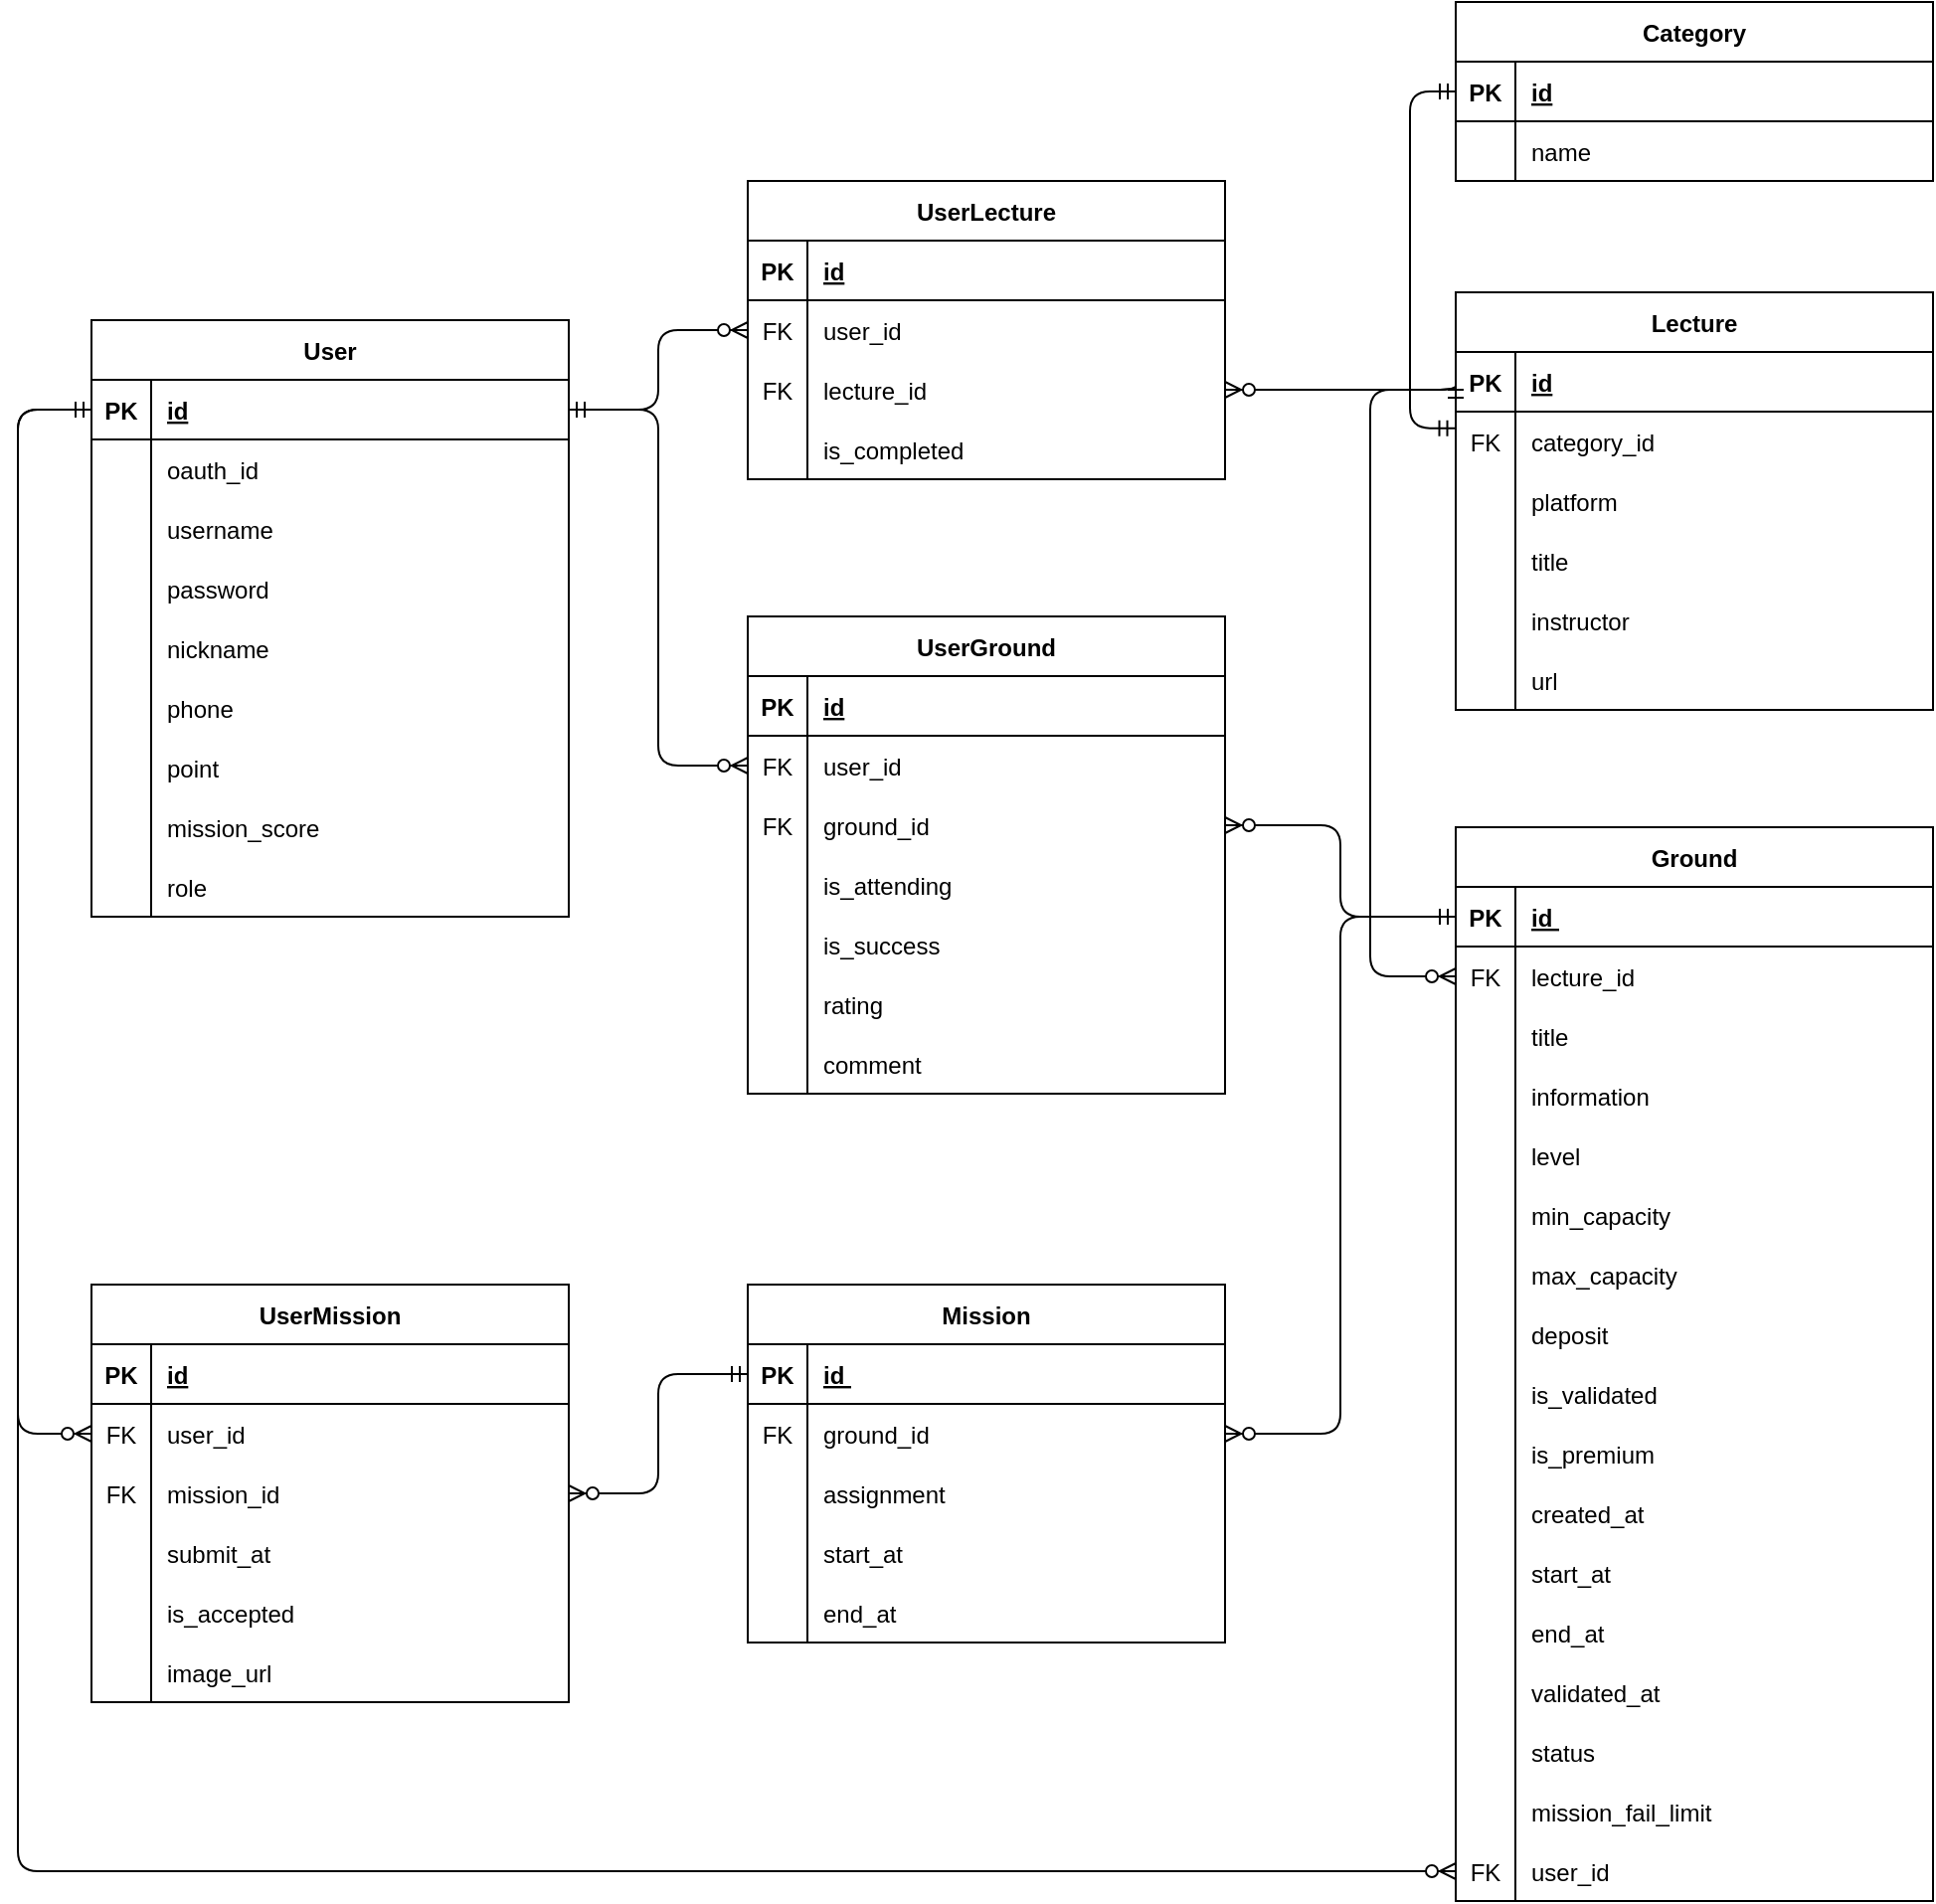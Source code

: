 <mxfile version="20.8.13" type="device"><diagram id="R2lEEEUBdFMjLlhIrx00" name="Page-1"><mxGraphModel dx="1752" dy="976" grid="1" gridSize="10" guides="1" tooltips="1" connect="1" arrows="1" fold="1" page="1" pageScale="1" pageWidth="850" pageHeight="1100" math="0" shadow="0" extFonts="Permanent Marker^https://fonts.googleapis.com/css?family=Permanent+Marker"><root><mxCell id="0"/><mxCell id="1" parent="0"/><mxCell id="UYAFZodHPUTp-sjiEWiR-1" value="User" style="shape=table;startSize=30;container=1;collapsible=1;childLayout=tableLayout;fixedRows=1;rowLines=0;fontStyle=1;align=center;resizeLast=1;" parent="1" vertex="1"><mxGeometry x="437" y="425" width="240" height="300" as="geometry"><mxRectangle x="437" y="425" width="70" height="30" as="alternateBounds"/></mxGeometry></mxCell><mxCell id="UYAFZodHPUTp-sjiEWiR-2" value="" style="shape=tableRow;horizontal=0;startSize=0;swimlaneHead=0;swimlaneBody=0;fillColor=none;collapsible=0;dropTarget=0;points=[[0,0.5],[1,0.5]];portConstraint=eastwest;top=0;left=0;right=0;bottom=1;" parent="UYAFZodHPUTp-sjiEWiR-1" vertex="1"><mxGeometry y="30" width="240" height="30" as="geometry"/></mxCell><mxCell id="UYAFZodHPUTp-sjiEWiR-3" value="PK" style="shape=partialRectangle;connectable=0;fillColor=none;top=0;left=0;bottom=0;right=0;fontStyle=1;overflow=hidden;" parent="UYAFZodHPUTp-sjiEWiR-2" vertex="1"><mxGeometry width="30" height="30" as="geometry"><mxRectangle width="30" height="30" as="alternateBounds"/></mxGeometry></mxCell><mxCell id="UYAFZodHPUTp-sjiEWiR-4" value="id" style="shape=partialRectangle;connectable=0;fillColor=none;top=0;left=0;bottom=0;right=0;align=left;spacingLeft=6;fontStyle=5;overflow=hidden;" parent="UYAFZodHPUTp-sjiEWiR-2" vertex="1"><mxGeometry x="30" width="210" height="30" as="geometry"><mxRectangle width="210" height="30" as="alternateBounds"/></mxGeometry></mxCell><mxCell id="UYAFZodHPUTp-sjiEWiR-5" value="" style="shape=tableRow;horizontal=0;startSize=0;swimlaneHead=0;swimlaneBody=0;fillColor=none;collapsible=0;dropTarget=0;points=[[0,0.5],[1,0.5]];portConstraint=eastwest;top=0;left=0;right=0;bottom=0;" parent="UYAFZodHPUTp-sjiEWiR-1" vertex="1"><mxGeometry y="60" width="240" height="30" as="geometry"/></mxCell><mxCell id="UYAFZodHPUTp-sjiEWiR-6" value="" style="shape=partialRectangle;connectable=0;fillColor=none;top=0;left=0;bottom=0;right=0;editable=1;overflow=hidden;" parent="UYAFZodHPUTp-sjiEWiR-5" vertex="1"><mxGeometry width="30" height="30" as="geometry"><mxRectangle width="30" height="30" as="alternateBounds"/></mxGeometry></mxCell><mxCell id="UYAFZodHPUTp-sjiEWiR-7" value="oauth_id" style="shape=partialRectangle;connectable=0;fillColor=none;top=0;left=0;bottom=0;right=0;align=left;spacingLeft=6;overflow=hidden;" parent="UYAFZodHPUTp-sjiEWiR-5" vertex="1"><mxGeometry x="30" width="210" height="30" as="geometry"><mxRectangle width="210" height="30" as="alternateBounds"/></mxGeometry></mxCell><mxCell id="8sCTQDMmKCZzVLXC0KFZ-231" value="" style="shape=tableRow;horizontal=0;startSize=0;swimlaneHead=0;swimlaneBody=0;fillColor=none;collapsible=0;dropTarget=0;points=[[0,0.5],[1,0.5]];portConstraint=eastwest;top=0;left=0;right=0;bottom=0;" parent="UYAFZodHPUTp-sjiEWiR-1" vertex="1"><mxGeometry y="90" width="240" height="30" as="geometry"/></mxCell><mxCell id="8sCTQDMmKCZzVLXC0KFZ-232" value="" style="shape=partialRectangle;connectable=0;fillColor=none;top=0;left=0;bottom=0;right=0;editable=1;overflow=hidden;" parent="8sCTQDMmKCZzVLXC0KFZ-231" vertex="1"><mxGeometry width="30" height="30" as="geometry"><mxRectangle width="30" height="30" as="alternateBounds"/></mxGeometry></mxCell><mxCell id="8sCTQDMmKCZzVLXC0KFZ-233" value="username " style="shape=partialRectangle;connectable=0;fillColor=none;top=0;left=0;bottom=0;right=0;align=left;spacingLeft=6;overflow=hidden;" parent="8sCTQDMmKCZzVLXC0KFZ-231" vertex="1"><mxGeometry x="30" width="210" height="30" as="geometry"><mxRectangle width="210" height="30" as="alternateBounds"/></mxGeometry></mxCell><mxCell id="UYAFZodHPUTp-sjiEWiR-8" value="" style="shape=tableRow;horizontal=0;startSize=0;swimlaneHead=0;swimlaneBody=0;fillColor=none;collapsible=0;dropTarget=0;points=[[0,0.5],[1,0.5]];portConstraint=eastwest;top=0;left=0;right=0;bottom=0;" parent="UYAFZodHPUTp-sjiEWiR-1" vertex="1"><mxGeometry y="120" width="240" height="30" as="geometry"/></mxCell><mxCell id="UYAFZodHPUTp-sjiEWiR-9" value="" style="shape=partialRectangle;connectable=0;fillColor=none;top=0;left=0;bottom=0;right=0;editable=1;overflow=hidden;" parent="UYAFZodHPUTp-sjiEWiR-8" vertex="1"><mxGeometry width="30" height="30" as="geometry"><mxRectangle width="30" height="30" as="alternateBounds"/></mxGeometry></mxCell><mxCell id="UYAFZodHPUTp-sjiEWiR-10" value="password" style="shape=partialRectangle;connectable=0;fillColor=none;top=0;left=0;bottom=0;right=0;align=left;spacingLeft=6;overflow=hidden;" parent="UYAFZodHPUTp-sjiEWiR-8" vertex="1"><mxGeometry x="30" width="210" height="30" as="geometry"><mxRectangle width="210" height="30" as="alternateBounds"/></mxGeometry></mxCell><mxCell id="8sCTQDMmKCZzVLXC0KFZ-66" value="" style="shape=tableRow;horizontal=0;startSize=0;swimlaneHead=0;swimlaneBody=0;fillColor=none;collapsible=0;dropTarget=0;points=[[0,0.5],[1,0.5]];portConstraint=eastwest;top=0;left=0;right=0;bottom=0;" parent="UYAFZodHPUTp-sjiEWiR-1" vertex="1"><mxGeometry y="150" width="240" height="30" as="geometry"/></mxCell><mxCell id="8sCTQDMmKCZzVLXC0KFZ-67" value="" style="shape=partialRectangle;connectable=0;fillColor=none;top=0;left=0;bottom=0;right=0;editable=1;overflow=hidden;" parent="8sCTQDMmKCZzVLXC0KFZ-66" vertex="1"><mxGeometry width="30" height="30" as="geometry"><mxRectangle width="30" height="30" as="alternateBounds"/></mxGeometry></mxCell><mxCell id="8sCTQDMmKCZzVLXC0KFZ-68" value="nickname" style="shape=partialRectangle;connectable=0;fillColor=none;top=0;left=0;bottom=0;right=0;align=left;spacingLeft=6;overflow=hidden;" parent="8sCTQDMmKCZzVLXC0KFZ-66" vertex="1"><mxGeometry x="30" width="210" height="30" as="geometry"><mxRectangle width="210" height="30" as="alternateBounds"/></mxGeometry></mxCell><mxCell id="8sCTQDMmKCZzVLXC0KFZ-75" value="" style="shape=tableRow;horizontal=0;startSize=0;swimlaneHead=0;swimlaneBody=0;fillColor=none;collapsible=0;dropTarget=0;points=[[0,0.5],[1,0.5]];portConstraint=eastwest;top=0;left=0;right=0;bottom=0;" parent="UYAFZodHPUTp-sjiEWiR-1" vertex="1"><mxGeometry y="180" width="240" height="30" as="geometry"/></mxCell><mxCell id="8sCTQDMmKCZzVLXC0KFZ-76" value="" style="shape=partialRectangle;connectable=0;fillColor=none;top=0;left=0;bottom=0;right=0;editable=1;overflow=hidden;" parent="8sCTQDMmKCZzVLXC0KFZ-75" vertex="1"><mxGeometry width="30" height="30" as="geometry"><mxRectangle width="30" height="30" as="alternateBounds"/></mxGeometry></mxCell><mxCell id="8sCTQDMmKCZzVLXC0KFZ-77" value="phone" style="shape=partialRectangle;connectable=0;fillColor=none;top=0;left=0;bottom=0;right=0;align=left;spacingLeft=6;overflow=hidden;" parent="8sCTQDMmKCZzVLXC0KFZ-75" vertex="1"><mxGeometry x="30" width="210" height="30" as="geometry"><mxRectangle width="210" height="30" as="alternateBounds"/></mxGeometry></mxCell><mxCell id="8sCTQDMmKCZzVLXC0KFZ-69" value="" style="shape=tableRow;horizontal=0;startSize=0;swimlaneHead=0;swimlaneBody=0;fillColor=none;collapsible=0;dropTarget=0;points=[[0,0.5],[1,0.5]];portConstraint=eastwest;top=0;left=0;right=0;bottom=0;" parent="UYAFZodHPUTp-sjiEWiR-1" vertex="1"><mxGeometry y="210" width="240" height="30" as="geometry"/></mxCell><mxCell id="8sCTQDMmKCZzVLXC0KFZ-70" value="" style="shape=partialRectangle;connectable=0;fillColor=none;top=0;left=0;bottom=0;right=0;editable=1;overflow=hidden;" parent="8sCTQDMmKCZzVLXC0KFZ-69" vertex="1"><mxGeometry width="30" height="30" as="geometry"><mxRectangle width="30" height="30" as="alternateBounds"/></mxGeometry></mxCell><mxCell id="8sCTQDMmKCZzVLXC0KFZ-71" value="point" style="shape=partialRectangle;connectable=0;fillColor=none;top=0;left=0;bottom=0;right=0;align=left;spacingLeft=6;overflow=hidden;" parent="8sCTQDMmKCZzVLXC0KFZ-69" vertex="1"><mxGeometry x="30" width="210" height="30" as="geometry"><mxRectangle width="210" height="30" as="alternateBounds"/></mxGeometry></mxCell><mxCell id="8sCTQDMmKCZzVLXC0KFZ-72" value="" style="shape=tableRow;horizontal=0;startSize=0;swimlaneHead=0;swimlaneBody=0;fillColor=none;collapsible=0;dropTarget=0;points=[[0,0.5],[1,0.5]];portConstraint=eastwest;top=0;left=0;right=0;bottom=0;" parent="UYAFZodHPUTp-sjiEWiR-1" vertex="1"><mxGeometry y="240" width="240" height="30" as="geometry"/></mxCell><mxCell id="8sCTQDMmKCZzVLXC0KFZ-73" value="" style="shape=partialRectangle;connectable=0;fillColor=none;top=0;left=0;bottom=0;right=0;editable=1;overflow=hidden;" parent="8sCTQDMmKCZzVLXC0KFZ-72" vertex="1"><mxGeometry width="30" height="30" as="geometry"><mxRectangle width="30" height="30" as="alternateBounds"/></mxGeometry></mxCell><mxCell id="8sCTQDMmKCZzVLXC0KFZ-74" value="mission_score" style="shape=partialRectangle;connectable=0;fillColor=none;top=0;left=0;bottom=0;right=0;align=left;spacingLeft=6;overflow=hidden;" parent="8sCTQDMmKCZzVLXC0KFZ-72" vertex="1"><mxGeometry x="30" width="210" height="30" as="geometry"><mxRectangle width="210" height="30" as="alternateBounds"/></mxGeometry></mxCell><mxCell id="8sCTQDMmKCZzVLXC0KFZ-84" value="" style="shape=tableRow;horizontal=0;startSize=0;swimlaneHead=0;swimlaneBody=0;fillColor=none;collapsible=0;dropTarget=0;points=[[0,0.5],[1,0.5]];portConstraint=eastwest;top=0;left=0;right=0;bottom=0;" parent="UYAFZodHPUTp-sjiEWiR-1" vertex="1"><mxGeometry y="270" width="240" height="30" as="geometry"/></mxCell><mxCell id="8sCTQDMmKCZzVLXC0KFZ-85" value="" style="shape=partialRectangle;connectable=0;fillColor=none;top=0;left=0;bottom=0;right=0;editable=1;overflow=hidden;" parent="8sCTQDMmKCZzVLXC0KFZ-84" vertex="1"><mxGeometry width="30" height="30" as="geometry"><mxRectangle width="30" height="30" as="alternateBounds"/></mxGeometry></mxCell><mxCell id="8sCTQDMmKCZzVLXC0KFZ-86" value="role" style="shape=partialRectangle;connectable=0;fillColor=none;top=0;left=0;bottom=0;right=0;align=left;spacingLeft=6;overflow=hidden;" parent="8sCTQDMmKCZzVLXC0KFZ-84" vertex="1"><mxGeometry x="30" width="210" height="30" as="geometry"><mxRectangle width="210" height="30" as="alternateBounds"/></mxGeometry></mxCell><mxCell id="8sCTQDMmKCZzVLXC0KFZ-1" value="UserGround" style="shape=table;startSize=30;container=1;collapsible=1;childLayout=tableLayout;fixedRows=1;rowLines=0;fontStyle=1;align=center;resizeLast=1;" parent="1" vertex="1"><mxGeometry x="767" y="574" width="240" height="240" as="geometry"/></mxCell><mxCell id="8sCTQDMmKCZzVLXC0KFZ-2" value="" style="shape=tableRow;horizontal=0;startSize=0;swimlaneHead=0;swimlaneBody=0;fillColor=none;collapsible=0;dropTarget=0;points=[[0,0.5],[1,0.5]];portConstraint=eastwest;top=0;left=0;right=0;bottom=1;" parent="8sCTQDMmKCZzVLXC0KFZ-1" vertex="1"><mxGeometry y="30" width="240" height="30" as="geometry"/></mxCell><mxCell id="8sCTQDMmKCZzVLXC0KFZ-3" value="PK" style="shape=partialRectangle;connectable=0;fillColor=none;top=0;left=0;bottom=0;right=0;fontStyle=1;overflow=hidden;" parent="8sCTQDMmKCZzVLXC0KFZ-2" vertex="1"><mxGeometry width="30" height="30" as="geometry"><mxRectangle width="30" height="30" as="alternateBounds"/></mxGeometry></mxCell><mxCell id="8sCTQDMmKCZzVLXC0KFZ-4" value="id" style="shape=partialRectangle;connectable=0;fillColor=none;top=0;left=0;bottom=0;right=0;align=left;spacingLeft=6;fontStyle=5;overflow=hidden;" parent="8sCTQDMmKCZzVLXC0KFZ-2" vertex="1"><mxGeometry x="30" width="210" height="30" as="geometry"><mxRectangle width="210" height="30" as="alternateBounds"/></mxGeometry></mxCell><mxCell id="8sCTQDMmKCZzVLXC0KFZ-5" value="" style="shape=tableRow;horizontal=0;startSize=0;swimlaneHead=0;swimlaneBody=0;fillColor=none;collapsible=0;dropTarget=0;points=[[0,0.5],[1,0.5]];portConstraint=eastwest;top=0;left=0;right=0;bottom=0;rounded=0;" parent="8sCTQDMmKCZzVLXC0KFZ-1" vertex="1"><mxGeometry y="60" width="240" height="30" as="geometry"/></mxCell><mxCell id="8sCTQDMmKCZzVLXC0KFZ-6" value="FK" style="shape=partialRectangle;connectable=0;fillColor=none;top=0;left=0;bottom=0;right=0;editable=1;overflow=hidden;" parent="8sCTQDMmKCZzVLXC0KFZ-5" vertex="1"><mxGeometry width="30" height="30" as="geometry"><mxRectangle width="30" height="30" as="alternateBounds"/></mxGeometry></mxCell><mxCell id="8sCTQDMmKCZzVLXC0KFZ-7" value="user_id" style="shape=partialRectangle;connectable=0;fillColor=none;top=0;left=0;bottom=0;right=0;align=left;spacingLeft=6;overflow=hidden;" parent="8sCTQDMmKCZzVLXC0KFZ-5" vertex="1"><mxGeometry x="30" width="210" height="30" as="geometry"><mxRectangle width="210" height="30" as="alternateBounds"/></mxGeometry></mxCell><mxCell id="8sCTQDMmKCZzVLXC0KFZ-8" value="" style="shape=tableRow;horizontal=0;startSize=0;swimlaneHead=0;swimlaneBody=0;fillColor=none;collapsible=0;dropTarget=0;points=[[0,0.5],[1,0.5]];portConstraint=eastwest;top=0;left=0;right=0;bottom=0;strokeWidth=1;rounded=0;" parent="8sCTQDMmKCZzVLXC0KFZ-1" vertex="1"><mxGeometry y="90" width="240" height="30" as="geometry"/></mxCell><mxCell id="8sCTQDMmKCZzVLXC0KFZ-9" value="FK" style="shape=partialRectangle;connectable=0;fillColor=none;top=0;left=0;bottom=0;right=0;editable=1;overflow=hidden;" parent="8sCTQDMmKCZzVLXC0KFZ-8" vertex="1"><mxGeometry width="30" height="30" as="geometry"><mxRectangle width="30" height="30" as="alternateBounds"/></mxGeometry></mxCell><mxCell id="8sCTQDMmKCZzVLXC0KFZ-10" value="ground_id" style="shape=partialRectangle;connectable=0;fillColor=none;top=0;left=0;bottom=0;right=0;align=left;spacingLeft=6;overflow=hidden;" parent="8sCTQDMmKCZzVLXC0KFZ-8" vertex="1"><mxGeometry x="30" width="210" height="30" as="geometry"><mxRectangle width="210" height="30" as="alternateBounds"/></mxGeometry></mxCell><mxCell id="JKWOW8U6u9KzdbsujzdO-1" value="" style="shape=tableRow;horizontal=0;startSize=0;swimlaneHead=0;swimlaneBody=0;fillColor=none;collapsible=0;dropTarget=0;points=[[0,0.5],[1,0.5]];portConstraint=eastwest;top=0;left=0;right=0;bottom=0;strokeWidth=1;rounded=0;" parent="8sCTQDMmKCZzVLXC0KFZ-1" vertex="1"><mxGeometry y="120" width="240" height="30" as="geometry"/></mxCell><mxCell id="JKWOW8U6u9KzdbsujzdO-2" value="" style="shape=partialRectangle;connectable=0;fillColor=none;top=0;left=0;bottom=0;right=0;editable=1;overflow=hidden;" parent="JKWOW8U6u9KzdbsujzdO-1" vertex="1"><mxGeometry width="30" height="30" as="geometry"><mxRectangle width="30" height="30" as="alternateBounds"/></mxGeometry></mxCell><mxCell id="JKWOW8U6u9KzdbsujzdO-3" value="is_attending" style="shape=partialRectangle;connectable=0;fillColor=none;top=0;left=0;bottom=0;right=0;align=left;spacingLeft=6;overflow=hidden;" parent="JKWOW8U6u9KzdbsujzdO-1" vertex="1"><mxGeometry x="30" width="210" height="30" as="geometry"><mxRectangle width="210" height="30" as="alternateBounds"/></mxGeometry></mxCell><mxCell id="8sCTQDMmKCZzVLXC0KFZ-11" value="" style="shape=tableRow;horizontal=0;startSize=0;swimlaneHead=0;swimlaneBody=0;fillColor=none;collapsible=0;dropTarget=0;points=[[0,0.5],[1,0.5]];portConstraint=eastwest;top=0;left=0;right=0;bottom=0;" parent="8sCTQDMmKCZzVLXC0KFZ-1" vertex="1"><mxGeometry y="150" width="240" height="30" as="geometry"/></mxCell><mxCell id="8sCTQDMmKCZzVLXC0KFZ-12" value="" style="shape=partialRectangle;connectable=0;fillColor=none;top=0;left=0;bottom=0;right=0;editable=1;overflow=hidden;" parent="8sCTQDMmKCZzVLXC0KFZ-11" vertex="1"><mxGeometry width="30" height="30" as="geometry"><mxRectangle width="30" height="30" as="alternateBounds"/></mxGeometry></mxCell><mxCell id="8sCTQDMmKCZzVLXC0KFZ-13" value="is_success" style="shape=partialRectangle;connectable=0;fillColor=none;top=0;left=0;bottom=0;right=0;align=left;spacingLeft=6;overflow=hidden;" parent="8sCTQDMmKCZzVLXC0KFZ-11" vertex="1"><mxGeometry x="30" width="210" height="30" as="geometry"><mxRectangle width="210" height="30" as="alternateBounds"/></mxGeometry></mxCell><mxCell id="8sCTQDMmKCZzVLXC0KFZ-184" value="" style="shape=tableRow;horizontal=0;startSize=0;swimlaneHead=0;swimlaneBody=0;fillColor=none;collapsible=0;dropTarget=0;points=[[0,0.5],[1,0.5]];portConstraint=eastwest;top=0;left=0;right=0;bottom=0;" parent="8sCTQDMmKCZzVLXC0KFZ-1" vertex="1"><mxGeometry y="180" width="240" height="30" as="geometry"/></mxCell><mxCell id="8sCTQDMmKCZzVLXC0KFZ-185" value="" style="shape=partialRectangle;connectable=0;fillColor=none;top=0;left=0;bottom=0;right=0;editable=1;overflow=hidden;" parent="8sCTQDMmKCZzVLXC0KFZ-184" vertex="1"><mxGeometry width="30" height="30" as="geometry"><mxRectangle width="30" height="30" as="alternateBounds"/></mxGeometry></mxCell><mxCell id="8sCTQDMmKCZzVLXC0KFZ-186" value="rating" style="shape=partialRectangle;connectable=0;fillColor=none;top=0;left=0;bottom=0;right=0;align=left;spacingLeft=6;overflow=hidden;" parent="8sCTQDMmKCZzVLXC0KFZ-184" vertex="1"><mxGeometry x="30" width="210" height="30" as="geometry"><mxRectangle width="210" height="30" as="alternateBounds"/></mxGeometry></mxCell><mxCell id="8sCTQDMmKCZzVLXC0KFZ-187" value="" style="shape=tableRow;horizontal=0;startSize=0;swimlaneHead=0;swimlaneBody=0;fillColor=none;collapsible=0;dropTarget=0;points=[[0,0.5],[1,0.5]];portConstraint=eastwest;top=0;left=0;right=0;bottom=0;" parent="8sCTQDMmKCZzVLXC0KFZ-1" vertex="1"><mxGeometry y="210" width="240" height="30" as="geometry"/></mxCell><mxCell id="8sCTQDMmKCZzVLXC0KFZ-188" value="" style="shape=partialRectangle;connectable=0;fillColor=none;top=0;left=0;bottom=0;right=0;editable=1;overflow=hidden;" parent="8sCTQDMmKCZzVLXC0KFZ-187" vertex="1"><mxGeometry width="30" height="30" as="geometry"><mxRectangle width="30" height="30" as="alternateBounds"/></mxGeometry></mxCell><mxCell id="8sCTQDMmKCZzVLXC0KFZ-189" value="comment" style="shape=partialRectangle;connectable=0;fillColor=none;top=0;left=0;bottom=0;right=0;align=left;spacingLeft=6;overflow=hidden;" parent="8sCTQDMmKCZzVLXC0KFZ-187" vertex="1"><mxGeometry x="30" width="210" height="30" as="geometry"><mxRectangle width="210" height="30" as="alternateBounds"/></mxGeometry></mxCell><mxCell id="8sCTQDMmKCZzVLXC0KFZ-14" value="Mission" style="shape=table;startSize=30;container=1;collapsible=1;childLayout=tableLayout;fixedRows=1;rowLines=0;fontStyle=1;align=center;resizeLast=1;" parent="1" vertex="1"><mxGeometry x="767" y="910" width="240" height="180" as="geometry"/></mxCell><mxCell id="8sCTQDMmKCZzVLXC0KFZ-15" value="" style="shape=tableRow;horizontal=0;startSize=0;swimlaneHead=0;swimlaneBody=0;fillColor=none;collapsible=0;dropTarget=0;points=[[0,0.5],[1,0.5]];portConstraint=eastwest;top=0;left=0;right=0;bottom=1;" parent="8sCTQDMmKCZzVLXC0KFZ-14" vertex="1"><mxGeometry y="30" width="240" height="30" as="geometry"/></mxCell><mxCell id="8sCTQDMmKCZzVLXC0KFZ-16" value="PK" style="shape=partialRectangle;connectable=0;fillColor=none;top=0;left=0;bottom=0;right=0;fontStyle=1;overflow=hidden;" parent="8sCTQDMmKCZzVLXC0KFZ-15" vertex="1"><mxGeometry width="30" height="30" as="geometry"><mxRectangle width="30" height="30" as="alternateBounds"/></mxGeometry></mxCell><mxCell id="8sCTQDMmKCZzVLXC0KFZ-17" value="id " style="shape=partialRectangle;connectable=0;fillColor=none;top=0;left=0;bottom=0;right=0;align=left;spacingLeft=6;fontStyle=5;overflow=hidden;" parent="8sCTQDMmKCZzVLXC0KFZ-15" vertex="1"><mxGeometry x="30" width="210" height="30" as="geometry"><mxRectangle width="210" height="30" as="alternateBounds"/></mxGeometry></mxCell><mxCell id="8sCTQDMmKCZzVLXC0KFZ-18" value="" style="shape=tableRow;horizontal=0;startSize=0;swimlaneHead=0;swimlaneBody=0;fillColor=none;collapsible=0;dropTarget=0;points=[[0,0.5],[1,0.5]];portConstraint=eastwest;top=0;left=0;right=0;bottom=0;" parent="8sCTQDMmKCZzVLXC0KFZ-14" vertex="1"><mxGeometry y="60" width="240" height="30" as="geometry"/></mxCell><mxCell id="8sCTQDMmKCZzVLXC0KFZ-19" value="FK" style="shape=partialRectangle;connectable=0;fillColor=none;top=0;left=0;bottom=0;right=0;editable=1;overflow=hidden;" parent="8sCTQDMmKCZzVLXC0KFZ-18" vertex="1"><mxGeometry width="30" height="30" as="geometry"><mxRectangle width="30" height="30" as="alternateBounds"/></mxGeometry></mxCell><mxCell id="8sCTQDMmKCZzVLXC0KFZ-20" value="ground_id" style="shape=partialRectangle;connectable=0;fillColor=none;top=0;left=0;bottom=0;right=0;align=left;spacingLeft=6;overflow=hidden;" parent="8sCTQDMmKCZzVLXC0KFZ-18" vertex="1"><mxGeometry x="30" width="210" height="30" as="geometry"><mxRectangle width="210" height="30" as="alternateBounds"/></mxGeometry></mxCell><mxCell id="8sCTQDMmKCZzVLXC0KFZ-21" value="" style="shape=tableRow;horizontal=0;startSize=0;swimlaneHead=0;swimlaneBody=0;fillColor=none;collapsible=0;dropTarget=0;points=[[0,0.5],[1,0.5]];portConstraint=eastwest;top=0;left=0;right=0;bottom=0;" parent="8sCTQDMmKCZzVLXC0KFZ-14" vertex="1"><mxGeometry y="90" width="240" height="30" as="geometry"/></mxCell><mxCell id="8sCTQDMmKCZzVLXC0KFZ-22" value="" style="shape=partialRectangle;connectable=0;fillColor=none;top=0;left=0;bottom=0;right=0;editable=1;overflow=hidden;" parent="8sCTQDMmKCZzVLXC0KFZ-21" vertex="1"><mxGeometry width="30" height="30" as="geometry"><mxRectangle width="30" height="30" as="alternateBounds"/></mxGeometry></mxCell><mxCell id="8sCTQDMmKCZzVLXC0KFZ-23" value="assignment" style="shape=partialRectangle;connectable=0;fillColor=none;top=0;left=0;bottom=0;right=0;align=left;spacingLeft=6;overflow=hidden;" parent="8sCTQDMmKCZzVLXC0KFZ-21" vertex="1"><mxGeometry x="30" width="210" height="30" as="geometry"><mxRectangle width="210" height="30" as="alternateBounds"/></mxGeometry></mxCell><mxCell id="8sCTQDMmKCZzVLXC0KFZ-24" value="" style="shape=tableRow;horizontal=0;startSize=0;swimlaneHead=0;swimlaneBody=0;fillColor=none;collapsible=0;dropTarget=0;points=[[0,0.5],[1,0.5]];portConstraint=eastwest;top=0;left=0;right=0;bottom=0;" parent="8sCTQDMmKCZzVLXC0KFZ-14" vertex="1"><mxGeometry y="120" width="240" height="30" as="geometry"/></mxCell><mxCell id="8sCTQDMmKCZzVLXC0KFZ-25" value="" style="shape=partialRectangle;connectable=0;fillColor=none;top=0;left=0;bottom=0;right=0;editable=1;overflow=hidden;" parent="8sCTQDMmKCZzVLXC0KFZ-24" vertex="1"><mxGeometry width="30" height="30" as="geometry"><mxRectangle width="30" height="30" as="alternateBounds"/></mxGeometry></mxCell><mxCell id="8sCTQDMmKCZzVLXC0KFZ-26" value="start_at" style="shape=partialRectangle;connectable=0;fillColor=none;top=0;left=0;bottom=0;right=0;align=left;spacingLeft=6;overflow=hidden;" parent="8sCTQDMmKCZzVLXC0KFZ-24" vertex="1"><mxGeometry x="30" width="210" height="30" as="geometry"><mxRectangle width="210" height="30" as="alternateBounds"/></mxGeometry></mxCell><mxCell id="8sCTQDMmKCZzVLXC0KFZ-124" value="" style="shape=tableRow;horizontal=0;startSize=0;swimlaneHead=0;swimlaneBody=0;fillColor=none;collapsible=0;dropTarget=0;points=[[0,0.5],[1,0.5]];portConstraint=eastwest;top=0;left=0;right=0;bottom=0;" parent="8sCTQDMmKCZzVLXC0KFZ-14" vertex="1"><mxGeometry y="150" width="240" height="30" as="geometry"/></mxCell><mxCell id="8sCTQDMmKCZzVLXC0KFZ-125" value="" style="shape=partialRectangle;connectable=0;fillColor=none;top=0;left=0;bottom=0;right=0;editable=1;overflow=hidden;" parent="8sCTQDMmKCZzVLXC0KFZ-124" vertex="1"><mxGeometry width="30" height="30" as="geometry"><mxRectangle width="30" height="30" as="alternateBounds"/></mxGeometry></mxCell><mxCell id="8sCTQDMmKCZzVLXC0KFZ-126" value="end_at" style="shape=partialRectangle;connectable=0;fillColor=none;top=0;left=0;bottom=0;right=0;align=left;spacingLeft=6;overflow=hidden;" parent="8sCTQDMmKCZzVLXC0KFZ-124" vertex="1"><mxGeometry x="30" width="210" height="30" as="geometry"><mxRectangle width="210" height="30" as="alternateBounds"/></mxGeometry></mxCell><mxCell id="8sCTQDMmKCZzVLXC0KFZ-27" value="Ground" style="shape=table;startSize=30;container=1;collapsible=1;childLayout=tableLayout;fixedRows=1;rowLines=0;fontStyle=1;align=center;resizeLast=1;" parent="1" vertex="1"><mxGeometry x="1123" y="680" width="240" height="540" as="geometry"/></mxCell><mxCell id="8sCTQDMmKCZzVLXC0KFZ-28" value="" style="shape=tableRow;horizontal=0;startSize=0;swimlaneHead=0;swimlaneBody=0;fillColor=none;collapsible=0;dropTarget=0;points=[[0,0.5],[1,0.5]];portConstraint=eastwest;top=0;left=0;right=0;bottom=1;" parent="8sCTQDMmKCZzVLXC0KFZ-27" vertex="1"><mxGeometry y="30" width="240" height="30" as="geometry"/></mxCell><mxCell id="8sCTQDMmKCZzVLXC0KFZ-29" value="PK" style="shape=partialRectangle;connectable=0;fillColor=none;top=0;left=0;bottom=0;right=0;fontStyle=1;overflow=hidden;" parent="8sCTQDMmKCZzVLXC0KFZ-28" vertex="1"><mxGeometry width="30" height="30" as="geometry"><mxRectangle width="30" height="30" as="alternateBounds"/></mxGeometry></mxCell><mxCell id="8sCTQDMmKCZzVLXC0KFZ-30" value="id " style="shape=partialRectangle;connectable=0;fillColor=none;top=0;left=0;bottom=0;right=0;align=left;spacingLeft=6;fontStyle=5;overflow=hidden;" parent="8sCTQDMmKCZzVLXC0KFZ-28" vertex="1"><mxGeometry x="30" width="210" height="30" as="geometry"><mxRectangle width="210" height="30" as="alternateBounds"/></mxGeometry></mxCell><mxCell id="8sCTQDMmKCZzVLXC0KFZ-31" value="" style="shape=tableRow;horizontal=0;startSize=0;swimlaneHead=0;swimlaneBody=0;fillColor=none;collapsible=0;dropTarget=0;points=[[0,0.5],[1,0.5]];portConstraint=eastwest;top=0;left=0;right=0;bottom=0;" parent="8sCTQDMmKCZzVLXC0KFZ-27" vertex="1"><mxGeometry y="60" width="240" height="30" as="geometry"/></mxCell><mxCell id="8sCTQDMmKCZzVLXC0KFZ-32" value="FK" style="shape=partialRectangle;connectable=0;fillColor=none;top=0;left=0;bottom=0;right=0;editable=1;overflow=hidden;" parent="8sCTQDMmKCZzVLXC0KFZ-31" vertex="1"><mxGeometry width="30" height="30" as="geometry"><mxRectangle width="30" height="30" as="alternateBounds"/></mxGeometry></mxCell><mxCell id="8sCTQDMmKCZzVLXC0KFZ-33" value="lecture_id" style="shape=partialRectangle;connectable=0;fillColor=none;top=0;left=0;bottom=0;right=0;align=left;spacingLeft=6;overflow=hidden;" parent="8sCTQDMmKCZzVLXC0KFZ-31" vertex="1"><mxGeometry x="30" width="210" height="30" as="geometry"><mxRectangle width="210" height="30" as="alternateBounds"/></mxGeometry></mxCell><mxCell id="8sCTQDMmKCZzVLXC0KFZ-34" value="" style="shape=tableRow;horizontal=0;startSize=0;swimlaneHead=0;swimlaneBody=0;fillColor=none;collapsible=0;dropTarget=0;points=[[0,0.5],[1,0.5]];portConstraint=eastwest;top=0;left=0;right=0;bottom=0;" parent="8sCTQDMmKCZzVLXC0KFZ-27" vertex="1"><mxGeometry y="90" width="240" height="30" as="geometry"/></mxCell><mxCell id="8sCTQDMmKCZzVLXC0KFZ-35" value="" style="shape=partialRectangle;connectable=0;fillColor=none;top=0;left=0;bottom=0;right=0;editable=1;overflow=hidden;" parent="8sCTQDMmKCZzVLXC0KFZ-34" vertex="1"><mxGeometry width="30" height="30" as="geometry"><mxRectangle width="30" height="30" as="alternateBounds"/></mxGeometry></mxCell><mxCell id="8sCTQDMmKCZzVLXC0KFZ-36" value="title" style="shape=partialRectangle;connectable=0;fillColor=none;top=0;left=0;bottom=0;right=0;align=left;spacingLeft=6;overflow=hidden;" parent="8sCTQDMmKCZzVLXC0KFZ-34" vertex="1"><mxGeometry x="30" width="210" height="30" as="geometry"><mxRectangle width="210" height="30" as="alternateBounds"/></mxGeometry></mxCell><mxCell id="8sCTQDMmKCZzVLXC0KFZ-37" value="" style="shape=tableRow;horizontal=0;startSize=0;swimlaneHead=0;swimlaneBody=0;fillColor=none;collapsible=0;dropTarget=0;points=[[0,0.5],[1,0.5]];portConstraint=eastwest;top=0;left=0;right=0;bottom=0;" parent="8sCTQDMmKCZzVLXC0KFZ-27" vertex="1"><mxGeometry y="120" width="240" height="30" as="geometry"/></mxCell><mxCell id="8sCTQDMmKCZzVLXC0KFZ-38" value="" style="shape=partialRectangle;connectable=0;fillColor=none;top=0;left=0;bottom=0;right=0;editable=1;overflow=hidden;" parent="8sCTQDMmKCZzVLXC0KFZ-37" vertex="1"><mxGeometry width="30" height="30" as="geometry"><mxRectangle width="30" height="30" as="alternateBounds"/></mxGeometry></mxCell><mxCell id="8sCTQDMmKCZzVLXC0KFZ-39" value="information" style="shape=partialRectangle;connectable=0;fillColor=none;top=0;left=0;bottom=0;right=0;align=left;spacingLeft=6;overflow=hidden;" parent="8sCTQDMmKCZzVLXC0KFZ-37" vertex="1"><mxGeometry x="30" width="210" height="30" as="geometry"><mxRectangle width="210" height="30" as="alternateBounds"/></mxGeometry></mxCell><mxCell id="8sCTQDMmKCZzVLXC0KFZ-87" value="" style="shape=tableRow;horizontal=0;startSize=0;swimlaneHead=0;swimlaneBody=0;fillColor=none;collapsible=0;dropTarget=0;points=[[0,0.5],[1,0.5]];portConstraint=eastwest;top=0;left=0;right=0;bottom=0;" parent="8sCTQDMmKCZzVLXC0KFZ-27" vertex="1"><mxGeometry y="150" width="240" height="30" as="geometry"/></mxCell><mxCell id="8sCTQDMmKCZzVLXC0KFZ-88" value="" style="shape=partialRectangle;connectable=0;fillColor=none;top=0;left=0;bottom=0;right=0;editable=1;overflow=hidden;" parent="8sCTQDMmKCZzVLXC0KFZ-87" vertex="1"><mxGeometry width="30" height="30" as="geometry"><mxRectangle width="30" height="30" as="alternateBounds"/></mxGeometry></mxCell><mxCell id="8sCTQDMmKCZzVLXC0KFZ-89" value="level" style="shape=partialRectangle;connectable=0;fillColor=none;top=0;left=0;bottom=0;right=0;align=left;spacingLeft=6;overflow=hidden;" parent="8sCTQDMmKCZzVLXC0KFZ-87" vertex="1"><mxGeometry x="30" width="210" height="30" as="geometry"><mxRectangle width="210" height="30" as="alternateBounds"/></mxGeometry></mxCell><mxCell id="bX0sTGkBkKpZQU2YdffZ-7" value="" style="shape=tableRow;horizontal=0;startSize=0;swimlaneHead=0;swimlaneBody=0;fillColor=none;collapsible=0;dropTarget=0;points=[[0,0.5],[1,0.5]];portConstraint=eastwest;top=0;left=0;right=0;bottom=0;" vertex="1" parent="8sCTQDMmKCZzVLXC0KFZ-27"><mxGeometry y="180" width="240" height="30" as="geometry"/></mxCell><mxCell id="bX0sTGkBkKpZQU2YdffZ-8" value="" style="shape=partialRectangle;connectable=0;fillColor=none;top=0;left=0;bottom=0;right=0;editable=1;overflow=hidden;" vertex="1" parent="bX0sTGkBkKpZQU2YdffZ-7"><mxGeometry width="30" height="30" as="geometry"><mxRectangle width="30" height="30" as="alternateBounds"/></mxGeometry></mxCell><mxCell id="bX0sTGkBkKpZQU2YdffZ-9" value="min_capacity" style="shape=partialRectangle;connectable=0;fillColor=none;top=0;left=0;bottom=0;right=0;align=left;spacingLeft=6;overflow=hidden;" vertex="1" parent="bX0sTGkBkKpZQU2YdffZ-7"><mxGeometry x="30" width="210" height="30" as="geometry"><mxRectangle width="210" height="30" as="alternateBounds"/></mxGeometry></mxCell><mxCell id="8sCTQDMmKCZzVLXC0KFZ-90" value="" style="shape=tableRow;horizontal=0;startSize=0;swimlaneHead=0;swimlaneBody=0;fillColor=none;collapsible=0;dropTarget=0;points=[[0,0.5],[1,0.5]];portConstraint=eastwest;top=0;left=0;right=0;bottom=0;" parent="8sCTQDMmKCZzVLXC0KFZ-27" vertex="1"><mxGeometry y="210" width="240" height="30" as="geometry"/></mxCell><mxCell id="8sCTQDMmKCZzVLXC0KFZ-91" value="" style="shape=partialRectangle;connectable=0;fillColor=none;top=0;left=0;bottom=0;right=0;editable=1;overflow=hidden;" parent="8sCTQDMmKCZzVLXC0KFZ-90" vertex="1"><mxGeometry width="30" height="30" as="geometry"><mxRectangle width="30" height="30" as="alternateBounds"/></mxGeometry></mxCell><mxCell id="8sCTQDMmKCZzVLXC0KFZ-92" value="max_capacity" style="shape=partialRectangle;connectable=0;fillColor=none;top=0;left=0;bottom=0;right=0;align=left;spacingLeft=6;overflow=hidden;" parent="8sCTQDMmKCZzVLXC0KFZ-90" vertex="1"><mxGeometry x="30" width="210" height="30" as="geometry"><mxRectangle width="210" height="30" as="alternateBounds"/></mxGeometry></mxCell><mxCell id="8sCTQDMmKCZzVLXC0KFZ-112" value="" style="shape=tableRow;horizontal=0;startSize=0;swimlaneHead=0;swimlaneBody=0;fillColor=none;collapsible=0;dropTarget=0;points=[[0,0.5],[1,0.5]];portConstraint=eastwest;top=0;left=0;right=0;bottom=0;" parent="8sCTQDMmKCZzVLXC0KFZ-27" vertex="1"><mxGeometry y="240" width="240" height="30" as="geometry"/></mxCell><mxCell id="8sCTQDMmKCZzVLXC0KFZ-113" value="" style="shape=partialRectangle;connectable=0;fillColor=none;top=0;left=0;bottom=0;right=0;editable=1;overflow=hidden;" parent="8sCTQDMmKCZzVLXC0KFZ-112" vertex="1"><mxGeometry width="30" height="30" as="geometry"><mxRectangle width="30" height="30" as="alternateBounds"/></mxGeometry></mxCell><mxCell id="8sCTQDMmKCZzVLXC0KFZ-114" value="deposit" style="shape=partialRectangle;connectable=0;fillColor=none;top=0;left=0;bottom=0;right=0;align=left;spacingLeft=6;overflow=hidden;" parent="8sCTQDMmKCZzVLXC0KFZ-112" vertex="1"><mxGeometry x="30" width="210" height="30" as="geometry"><mxRectangle width="210" height="30" as="alternateBounds"/></mxGeometry></mxCell><mxCell id="8sCTQDMmKCZzVLXC0KFZ-93" value="" style="shape=tableRow;horizontal=0;startSize=0;swimlaneHead=0;swimlaneBody=0;fillColor=none;collapsible=0;dropTarget=0;points=[[0,0.5],[1,0.5]];portConstraint=eastwest;top=0;left=0;right=0;bottom=0;" parent="8sCTQDMmKCZzVLXC0KFZ-27" vertex="1"><mxGeometry y="270" width="240" height="30" as="geometry"/></mxCell><mxCell id="8sCTQDMmKCZzVLXC0KFZ-94" value="" style="shape=partialRectangle;connectable=0;fillColor=none;top=0;left=0;bottom=0;right=0;editable=1;overflow=hidden;" parent="8sCTQDMmKCZzVLXC0KFZ-93" vertex="1"><mxGeometry width="30" height="30" as="geometry"><mxRectangle width="30" height="30" as="alternateBounds"/></mxGeometry></mxCell><mxCell id="8sCTQDMmKCZzVLXC0KFZ-95" value="is_validated" style="shape=partialRectangle;connectable=0;fillColor=none;top=0;left=0;bottom=0;right=0;align=left;spacingLeft=6;overflow=hidden;" parent="8sCTQDMmKCZzVLXC0KFZ-93" vertex="1"><mxGeometry x="30" width="210" height="30" as="geometry"><mxRectangle width="210" height="30" as="alternateBounds"/></mxGeometry></mxCell><mxCell id="8sCTQDMmKCZzVLXC0KFZ-96" value="" style="shape=tableRow;horizontal=0;startSize=0;swimlaneHead=0;swimlaneBody=0;fillColor=none;collapsible=0;dropTarget=0;points=[[0,0.5],[1,0.5]];portConstraint=eastwest;top=0;left=0;right=0;bottom=0;" parent="8sCTQDMmKCZzVLXC0KFZ-27" vertex="1"><mxGeometry y="300" width="240" height="30" as="geometry"/></mxCell><mxCell id="8sCTQDMmKCZzVLXC0KFZ-97" value="" style="shape=partialRectangle;connectable=0;fillColor=none;top=0;left=0;bottom=0;right=0;editable=1;overflow=hidden;" parent="8sCTQDMmKCZzVLXC0KFZ-96" vertex="1"><mxGeometry width="30" height="30" as="geometry"><mxRectangle width="30" height="30" as="alternateBounds"/></mxGeometry></mxCell><mxCell id="8sCTQDMmKCZzVLXC0KFZ-98" value="is_premium" style="shape=partialRectangle;connectable=0;fillColor=none;top=0;left=0;bottom=0;right=0;align=left;spacingLeft=6;overflow=hidden;" parent="8sCTQDMmKCZzVLXC0KFZ-96" vertex="1"><mxGeometry x="30" width="210" height="30" as="geometry"><mxRectangle width="210" height="30" as="alternateBounds"/></mxGeometry></mxCell><mxCell id="8sCTQDMmKCZzVLXC0KFZ-102" value="" style="shape=tableRow;horizontal=0;startSize=0;swimlaneHead=0;swimlaneBody=0;fillColor=none;collapsible=0;dropTarget=0;points=[[0,0.5],[1,0.5]];portConstraint=eastwest;top=0;left=0;right=0;bottom=0;" parent="8sCTQDMmKCZzVLXC0KFZ-27" vertex="1"><mxGeometry y="330" width="240" height="30" as="geometry"/></mxCell><mxCell id="8sCTQDMmKCZzVLXC0KFZ-103" value="" style="shape=partialRectangle;connectable=0;fillColor=none;top=0;left=0;bottom=0;right=0;editable=1;overflow=hidden;" parent="8sCTQDMmKCZzVLXC0KFZ-102" vertex="1"><mxGeometry width="30" height="30" as="geometry"><mxRectangle width="30" height="30" as="alternateBounds"/></mxGeometry></mxCell><mxCell id="8sCTQDMmKCZzVLXC0KFZ-104" value="created_at" style="shape=partialRectangle;connectable=0;fillColor=none;top=0;left=0;bottom=0;right=0;align=left;spacingLeft=6;overflow=hidden;" parent="8sCTQDMmKCZzVLXC0KFZ-102" vertex="1"><mxGeometry x="30" width="210" height="30" as="geometry"><mxRectangle width="210" height="30" as="alternateBounds"/></mxGeometry></mxCell><mxCell id="8sCTQDMmKCZzVLXC0KFZ-115" value="" style="shape=tableRow;horizontal=0;startSize=0;swimlaneHead=0;swimlaneBody=0;fillColor=none;collapsible=0;dropTarget=0;points=[[0,0.5],[1,0.5]];portConstraint=eastwest;top=0;left=0;right=0;bottom=0;" parent="8sCTQDMmKCZzVLXC0KFZ-27" vertex="1"><mxGeometry y="360" width="240" height="30" as="geometry"/></mxCell><mxCell id="8sCTQDMmKCZzVLXC0KFZ-116" value="" style="shape=partialRectangle;connectable=0;fillColor=none;top=0;left=0;bottom=0;right=0;editable=1;overflow=hidden;" parent="8sCTQDMmKCZzVLXC0KFZ-115" vertex="1"><mxGeometry width="30" height="30" as="geometry"><mxRectangle width="30" height="30" as="alternateBounds"/></mxGeometry></mxCell><mxCell id="8sCTQDMmKCZzVLXC0KFZ-117" value="start_at" style="shape=partialRectangle;connectable=0;fillColor=none;top=0;left=0;bottom=0;right=0;align=left;spacingLeft=6;overflow=hidden;" parent="8sCTQDMmKCZzVLXC0KFZ-115" vertex="1"><mxGeometry x="30" width="210" height="30" as="geometry"><mxRectangle width="210" height="30" as="alternateBounds"/></mxGeometry></mxCell><mxCell id="8sCTQDMmKCZzVLXC0KFZ-108" value="" style="shape=tableRow;horizontal=0;startSize=0;swimlaneHead=0;swimlaneBody=0;fillColor=none;collapsible=0;dropTarget=0;points=[[0,0.5],[1,0.5]];portConstraint=eastwest;top=0;left=0;right=0;bottom=0;" parent="8sCTQDMmKCZzVLXC0KFZ-27" vertex="1"><mxGeometry y="390" width="240" height="30" as="geometry"/></mxCell><mxCell id="8sCTQDMmKCZzVLXC0KFZ-109" value="" style="shape=partialRectangle;connectable=0;fillColor=none;top=0;left=0;bottom=0;right=0;editable=1;overflow=hidden;" parent="8sCTQDMmKCZzVLXC0KFZ-108" vertex="1"><mxGeometry width="30" height="30" as="geometry"><mxRectangle width="30" height="30" as="alternateBounds"/></mxGeometry></mxCell><mxCell id="8sCTQDMmKCZzVLXC0KFZ-110" value="end_at" style="shape=partialRectangle;connectable=0;fillColor=none;top=0;left=0;bottom=0;right=0;align=left;spacingLeft=6;overflow=hidden;" parent="8sCTQDMmKCZzVLXC0KFZ-108" vertex="1"><mxGeometry x="30" width="210" height="30" as="geometry"><mxRectangle width="210" height="30" as="alternateBounds"/></mxGeometry></mxCell><mxCell id="8sCTQDMmKCZzVLXC0KFZ-105" value="" style="shape=tableRow;horizontal=0;startSize=0;swimlaneHead=0;swimlaneBody=0;fillColor=none;collapsible=0;dropTarget=0;points=[[0,0.5],[1,0.5]];portConstraint=eastwest;top=0;left=0;right=0;bottom=0;" parent="8sCTQDMmKCZzVLXC0KFZ-27" vertex="1"><mxGeometry y="420" width="240" height="30" as="geometry"/></mxCell><mxCell id="8sCTQDMmKCZzVLXC0KFZ-106" value="" style="shape=partialRectangle;connectable=0;fillColor=none;top=0;left=0;bottom=0;right=0;editable=1;overflow=hidden;" parent="8sCTQDMmKCZzVLXC0KFZ-105" vertex="1"><mxGeometry width="30" height="30" as="geometry"><mxRectangle width="30" height="30" as="alternateBounds"/></mxGeometry></mxCell><mxCell id="8sCTQDMmKCZzVLXC0KFZ-107" value="validated_at" style="shape=partialRectangle;connectable=0;fillColor=none;top=0;left=0;bottom=0;right=0;align=left;spacingLeft=6;overflow=hidden;" parent="8sCTQDMmKCZzVLXC0KFZ-105" vertex="1"><mxGeometry x="30" width="210" height="30" as="geometry"><mxRectangle width="210" height="30" as="alternateBounds"/></mxGeometry></mxCell><mxCell id="8sCTQDMmKCZzVLXC0KFZ-118" value="" style="shape=tableRow;horizontal=0;startSize=0;swimlaneHead=0;swimlaneBody=0;fillColor=none;collapsible=0;dropTarget=0;points=[[0,0.5],[1,0.5]];portConstraint=eastwest;top=0;left=0;right=0;bottom=0;" parent="8sCTQDMmKCZzVLXC0KFZ-27" vertex="1"><mxGeometry y="450" width="240" height="30" as="geometry"/></mxCell><mxCell id="8sCTQDMmKCZzVLXC0KFZ-119" value=" " style="shape=partialRectangle;connectable=0;fillColor=none;top=0;left=0;bottom=0;right=0;editable=1;overflow=hidden;" parent="8sCTQDMmKCZzVLXC0KFZ-118" vertex="1"><mxGeometry width="30" height="30" as="geometry"><mxRectangle width="30" height="30" as="alternateBounds"/></mxGeometry></mxCell><mxCell id="8sCTQDMmKCZzVLXC0KFZ-120" value="status" style="shape=partialRectangle;connectable=0;fillColor=none;top=0;left=0;bottom=0;right=0;align=left;spacingLeft=6;overflow=hidden;" parent="8sCTQDMmKCZzVLXC0KFZ-118" vertex="1"><mxGeometry x="30" width="210" height="30" as="geometry"><mxRectangle width="210" height="30" as="alternateBounds"/></mxGeometry></mxCell><mxCell id="JKWOW8U6u9KzdbsujzdO-5" value="" style="shape=tableRow;horizontal=0;startSize=0;swimlaneHead=0;swimlaneBody=0;fillColor=none;collapsible=0;dropTarget=0;points=[[0,0.5],[1,0.5]];portConstraint=eastwest;top=0;left=0;right=0;bottom=0;" parent="8sCTQDMmKCZzVLXC0KFZ-27" vertex="1"><mxGeometry y="480" width="240" height="30" as="geometry"/></mxCell><mxCell id="JKWOW8U6u9KzdbsujzdO-6" value=" " style="shape=partialRectangle;connectable=0;fillColor=none;top=0;left=0;bottom=0;right=0;editable=1;overflow=hidden;" parent="JKWOW8U6u9KzdbsujzdO-5" vertex="1"><mxGeometry width="30" height="30" as="geometry"><mxRectangle width="30" height="30" as="alternateBounds"/></mxGeometry></mxCell><mxCell id="JKWOW8U6u9KzdbsujzdO-7" value="mission_fail_limit" style="shape=partialRectangle;connectable=0;fillColor=none;top=0;left=0;bottom=0;right=0;align=left;spacingLeft=6;overflow=hidden;" parent="JKWOW8U6u9KzdbsujzdO-5" vertex="1"><mxGeometry x="30" width="210" height="30" as="geometry"><mxRectangle width="210" height="30" as="alternateBounds"/></mxGeometry></mxCell><mxCell id="bX0sTGkBkKpZQU2YdffZ-13" value="" style="shape=tableRow;horizontal=0;startSize=0;swimlaneHead=0;swimlaneBody=0;fillColor=none;collapsible=0;dropTarget=0;points=[[0,0.5],[1,0.5]];portConstraint=eastwest;top=0;left=0;right=0;bottom=0;" vertex="1" parent="8sCTQDMmKCZzVLXC0KFZ-27"><mxGeometry y="510" width="240" height="30" as="geometry"/></mxCell><mxCell id="bX0sTGkBkKpZQU2YdffZ-14" value="FK" style="shape=partialRectangle;connectable=0;fillColor=none;top=0;left=0;bottom=0;right=0;editable=1;overflow=hidden;" vertex="1" parent="bX0sTGkBkKpZQU2YdffZ-13"><mxGeometry width="30" height="30" as="geometry"><mxRectangle width="30" height="30" as="alternateBounds"/></mxGeometry></mxCell><mxCell id="bX0sTGkBkKpZQU2YdffZ-15" value="user_id" style="shape=partialRectangle;connectable=0;fillColor=none;top=0;left=0;bottom=0;right=0;align=left;spacingLeft=6;overflow=hidden;" vertex="1" parent="bX0sTGkBkKpZQU2YdffZ-13"><mxGeometry x="30" width="210" height="30" as="geometry"><mxRectangle width="210" height="30" as="alternateBounds"/></mxGeometry></mxCell><mxCell id="8sCTQDMmKCZzVLXC0KFZ-40" value="Lecture" style="shape=table;startSize=30;container=1;collapsible=1;childLayout=tableLayout;fixedRows=1;rowLines=0;fontStyle=1;align=center;resizeLast=1;" parent="1" vertex="1"><mxGeometry x="1123" y="411" width="240" height="210" as="geometry"/></mxCell><mxCell id="8sCTQDMmKCZzVLXC0KFZ-41" value="" style="shape=tableRow;horizontal=0;startSize=0;swimlaneHead=0;swimlaneBody=0;fillColor=none;collapsible=0;dropTarget=0;points=[[0,0.5],[1,0.5]];portConstraint=eastwest;top=0;left=0;right=0;bottom=1;" parent="8sCTQDMmKCZzVLXC0KFZ-40" vertex="1"><mxGeometry y="30" width="240" height="30" as="geometry"/></mxCell><mxCell id="8sCTQDMmKCZzVLXC0KFZ-42" value="PK" style="shape=partialRectangle;connectable=0;fillColor=none;top=0;left=0;bottom=0;right=0;fontStyle=1;overflow=hidden;" parent="8sCTQDMmKCZzVLXC0KFZ-41" vertex="1"><mxGeometry width="30" height="30" as="geometry"><mxRectangle width="30" height="30" as="alternateBounds"/></mxGeometry></mxCell><mxCell id="8sCTQDMmKCZzVLXC0KFZ-43" value="id" style="shape=partialRectangle;connectable=0;fillColor=none;top=0;left=0;bottom=0;right=0;align=left;spacingLeft=6;fontStyle=5;overflow=hidden;" parent="8sCTQDMmKCZzVLXC0KFZ-41" vertex="1"><mxGeometry x="30" width="210" height="30" as="geometry"><mxRectangle width="210" height="30" as="alternateBounds"/></mxGeometry></mxCell><mxCell id="8sCTQDMmKCZzVLXC0KFZ-44" value="" style="shape=tableRow;horizontal=0;startSize=0;swimlaneHead=0;swimlaneBody=0;fillColor=none;collapsible=0;dropTarget=0;points=[[0,0.5],[1,0.5]];portConstraint=eastwest;top=0;left=0;right=0;bottom=0;" parent="8sCTQDMmKCZzVLXC0KFZ-40" vertex="1"><mxGeometry y="60" width="240" height="30" as="geometry"/></mxCell><mxCell id="8sCTQDMmKCZzVLXC0KFZ-45" value="FK" style="shape=partialRectangle;connectable=0;fillColor=none;top=0;left=0;bottom=0;right=0;editable=1;overflow=hidden;" parent="8sCTQDMmKCZzVLXC0KFZ-44" vertex="1"><mxGeometry width="30" height="30" as="geometry"><mxRectangle width="30" height="30" as="alternateBounds"/></mxGeometry></mxCell><mxCell id="8sCTQDMmKCZzVLXC0KFZ-46" value="category_id" style="shape=partialRectangle;connectable=0;fillColor=none;top=0;left=0;bottom=0;right=0;align=left;spacingLeft=6;overflow=hidden;" parent="8sCTQDMmKCZzVLXC0KFZ-44" vertex="1"><mxGeometry x="30" width="210" height="30" as="geometry"><mxRectangle width="210" height="30" as="alternateBounds"/></mxGeometry></mxCell><mxCell id="bX0sTGkBkKpZQU2YdffZ-4" value="" style="shape=tableRow;horizontal=0;startSize=0;swimlaneHead=0;swimlaneBody=0;fillColor=none;collapsible=0;dropTarget=0;points=[[0,0.5],[1,0.5]];portConstraint=eastwest;top=0;left=0;right=0;bottom=0;" vertex="1" parent="8sCTQDMmKCZzVLXC0KFZ-40"><mxGeometry y="90" width="240" height="30" as="geometry"/></mxCell><mxCell id="bX0sTGkBkKpZQU2YdffZ-5" value="" style="shape=partialRectangle;connectable=0;fillColor=none;top=0;left=0;bottom=0;right=0;editable=1;overflow=hidden;" vertex="1" parent="bX0sTGkBkKpZQU2YdffZ-4"><mxGeometry width="30" height="30" as="geometry"><mxRectangle width="30" height="30" as="alternateBounds"/></mxGeometry></mxCell><mxCell id="bX0sTGkBkKpZQU2YdffZ-6" value="platform" style="shape=partialRectangle;connectable=0;fillColor=none;top=0;left=0;bottom=0;right=0;align=left;spacingLeft=6;overflow=hidden;" vertex="1" parent="bX0sTGkBkKpZQU2YdffZ-4"><mxGeometry x="30" width="210" height="30" as="geometry"><mxRectangle width="210" height="30" as="alternateBounds"/></mxGeometry></mxCell><mxCell id="8sCTQDMmKCZzVLXC0KFZ-47" value="" style="shape=tableRow;horizontal=0;startSize=0;swimlaneHead=0;swimlaneBody=0;fillColor=none;collapsible=0;dropTarget=0;points=[[0,0.5],[1,0.5]];portConstraint=eastwest;top=0;left=0;right=0;bottom=0;" parent="8sCTQDMmKCZzVLXC0KFZ-40" vertex="1"><mxGeometry y="120" width="240" height="30" as="geometry"/></mxCell><mxCell id="8sCTQDMmKCZzVLXC0KFZ-48" value="" style="shape=partialRectangle;connectable=0;fillColor=none;top=0;left=0;bottom=0;right=0;editable=1;overflow=hidden;" parent="8sCTQDMmKCZzVLXC0KFZ-47" vertex="1"><mxGeometry width="30" height="30" as="geometry"><mxRectangle width="30" height="30" as="alternateBounds"/></mxGeometry></mxCell><mxCell id="8sCTQDMmKCZzVLXC0KFZ-49" value="title" style="shape=partialRectangle;connectable=0;fillColor=none;top=0;left=0;bottom=0;right=0;align=left;spacingLeft=6;overflow=hidden;" parent="8sCTQDMmKCZzVLXC0KFZ-47" vertex="1"><mxGeometry x="30" width="210" height="30" as="geometry"><mxRectangle width="210" height="30" as="alternateBounds"/></mxGeometry></mxCell><mxCell id="8sCTQDMmKCZzVLXC0KFZ-50" value="" style="shape=tableRow;horizontal=0;startSize=0;swimlaneHead=0;swimlaneBody=0;fillColor=none;collapsible=0;dropTarget=0;points=[[0,0.5],[1,0.5]];portConstraint=eastwest;top=0;left=0;right=0;bottom=0;" parent="8sCTQDMmKCZzVLXC0KFZ-40" vertex="1"><mxGeometry y="150" width="240" height="30" as="geometry"/></mxCell><mxCell id="8sCTQDMmKCZzVLXC0KFZ-51" value="" style="shape=partialRectangle;connectable=0;fillColor=none;top=0;left=0;bottom=0;right=0;editable=1;overflow=hidden;" parent="8sCTQDMmKCZzVLXC0KFZ-50" vertex="1"><mxGeometry width="30" height="30" as="geometry"><mxRectangle width="30" height="30" as="alternateBounds"/></mxGeometry></mxCell><mxCell id="8sCTQDMmKCZzVLXC0KFZ-52" value="instructor" style="shape=partialRectangle;connectable=0;fillColor=none;top=0;left=0;bottom=0;right=0;align=left;spacingLeft=6;overflow=hidden;" parent="8sCTQDMmKCZzVLXC0KFZ-50" vertex="1"><mxGeometry x="30" width="210" height="30" as="geometry"><mxRectangle width="210" height="30" as="alternateBounds"/></mxGeometry></mxCell><mxCell id="8sCTQDMmKCZzVLXC0KFZ-121" value="" style="shape=tableRow;horizontal=0;startSize=0;swimlaneHead=0;swimlaneBody=0;fillColor=none;collapsible=0;dropTarget=0;points=[[0,0.5],[1,0.5]];portConstraint=eastwest;top=0;left=0;right=0;bottom=0;" parent="8sCTQDMmKCZzVLXC0KFZ-40" vertex="1"><mxGeometry y="180" width="240" height="30" as="geometry"/></mxCell><mxCell id="8sCTQDMmKCZzVLXC0KFZ-122" value="" style="shape=partialRectangle;connectable=0;fillColor=none;top=0;left=0;bottom=0;right=0;editable=1;overflow=hidden;" parent="8sCTQDMmKCZzVLXC0KFZ-121" vertex="1"><mxGeometry width="30" height="30" as="geometry"><mxRectangle width="30" height="30" as="alternateBounds"/></mxGeometry></mxCell><mxCell id="8sCTQDMmKCZzVLXC0KFZ-123" value="url" style="shape=partialRectangle;connectable=0;fillColor=none;top=0;left=0;bottom=0;right=0;align=left;spacingLeft=6;overflow=hidden;" parent="8sCTQDMmKCZzVLXC0KFZ-121" vertex="1"><mxGeometry x="30" width="210" height="30" as="geometry"><mxRectangle width="210" height="30" as="alternateBounds"/></mxGeometry></mxCell><mxCell id="8sCTQDMmKCZzVLXC0KFZ-53" value="Category" style="shape=table;startSize=30;container=1;collapsible=1;childLayout=tableLayout;fixedRows=1;rowLines=0;fontStyle=1;align=center;resizeLast=1;" parent="1" vertex="1"><mxGeometry x="1123" y="265" width="240" height="90" as="geometry"/></mxCell><mxCell id="8sCTQDMmKCZzVLXC0KFZ-54" value="" style="shape=tableRow;horizontal=0;startSize=0;swimlaneHead=0;swimlaneBody=0;fillColor=none;collapsible=0;dropTarget=0;points=[[0,0.5],[1,0.5]];portConstraint=eastwest;top=0;left=0;right=0;bottom=1;" parent="8sCTQDMmKCZzVLXC0KFZ-53" vertex="1"><mxGeometry y="30" width="240" height="30" as="geometry"/></mxCell><mxCell id="8sCTQDMmKCZzVLXC0KFZ-55" value="PK" style="shape=partialRectangle;connectable=0;fillColor=none;top=0;left=0;bottom=0;right=0;fontStyle=1;overflow=hidden;" parent="8sCTQDMmKCZzVLXC0KFZ-54" vertex="1"><mxGeometry width="30" height="30" as="geometry"><mxRectangle width="30" height="30" as="alternateBounds"/></mxGeometry></mxCell><mxCell id="8sCTQDMmKCZzVLXC0KFZ-56" value="id" style="shape=partialRectangle;connectable=0;fillColor=none;top=0;left=0;bottom=0;right=0;align=left;spacingLeft=6;fontStyle=5;overflow=hidden;" parent="8sCTQDMmKCZzVLXC0KFZ-54" vertex="1"><mxGeometry x="30" width="210" height="30" as="geometry"><mxRectangle width="210" height="30" as="alternateBounds"/></mxGeometry></mxCell><mxCell id="8sCTQDMmKCZzVLXC0KFZ-57" value="" style="shape=tableRow;horizontal=0;startSize=0;swimlaneHead=0;swimlaneBody=0;fillColor=none;collapsible=0;dropTarget=0;points=[[0,0.5],[1,0.5]];portConstraint=eastwest;top=0;left=0;right=0;bottom=0;" parent="8sCTQDMmKCZzVLXC0KFZ-53" vertex="1"><mxGeometry y="60" width="240" height="30" as="geometry"/></mxCell><mxCell id="8sCTQDMmKCZzVLXC0KFZ-58" value="" style="shape=partialRectangle;connectable=0;fillColor=none;top=0;left=0;bottom=0;right=0;editable=1;overflow=hidden;" parent="8sCTQDMmKCZzVLXC0KFZ-57" vertex="1"><mxGeometry width="30" height="30" as="geometry"><mxRectangle width="30" height="30" as="alternateBounds"/></mxGeometry></mxCell><mxCell id="8sCTQDMmKCZzVLXC0KFZ-59" value="name" style="shape=partialRectangle;connectable=0;fillColor=none;top=0;left=0;bottom=0;right=0;align=left;spacingLeft=6;overflow=hidden;" parent="8sCTQDMmKCZzVLXC0KFZ-57" vertex="1"><mxGeometry x="30" width="210" height="30" as="geometry"><mxRectangle width="210" height="30" as="alternateBounds"/></mxGeometry></mxCell><mxCell id="8sCTQDMmKCZzVLXC0KFZ-190" value="UserMission" style="shape=table;startSize=30;container=1;collapsible=1;childLayout=tableLayout;fixedRows=1;rowLines=0;fontStyle=1;align=center;resizeLast=1;" parent="1" vertex="1"><mxGeometry x="437" y="910" width="240" height="210" as="geometry"/></mxCell><mxCell id="8sCTQDMmKCZzVLXC0KFZ-191" value="" style="shape=tableRow;horizontal=0;startSize=0;swimlaneHead=0;swimlaneBody=0;fillColor=none;collapsible=0;dropTarget=0;points=[[0,0.5],[1,0.5]];portConstraint=eastwest;top=0;left=0;right=0;bottom=1;" parent="8sCTQDMmKCZzVLXC0KFZ-190" vertex="1"><mxGeometry y="30" width="240" height="30" as="geometry"/></mxCell><mxCell id="8sCTQDMmKCZzVLXC0KFZ-192" value="PK" style="shape=partialRectangle;connectable=0;fillColor=none;top=0;left=0;bottom=0;right=0;fontStyle=1;overflow=hidden;" parent="8sCTQDMmKCZzVLXC0KFZ-191" vertex="1"><mxGeometry width="30" height="30" as="geometry"><mxRectangle width="30" height="30" as="alternateBounds"/></mxGeometry></mxCell><mxCell id="8sCTQDMmKCZzVLXC0KFZ-193" value="id" style="shape=partialRectangle;connectable=0;fillColor=none;top=0;left=0;bottom=0;right=0;align=left;spacingLeft=6;fontStyle=5;overflow=hidden;" parent="8sCTQDMmKCZzVLXC0KFZ-191" vertex="1"><mxGeometry x="30" width="210" height="30" as="geometry"><mxRectangle width="210" height="30" as="alternateBounds"/></mxGeometry></mxCell><mxCell id="8sCTQDMmKCZzVLXC0KFZ-194" value="" style="shape=tableRow;horizontal=0;startSize=0;swimlaneHead=0;swimlaneBody=0;fillColor=none;collapsible=0;dropTarget=0;points=[[0,0.5],[1,0.5]];portConstraint=eastwest;top=0;left=0;right=0;bottom=0;rounded=0;" parent="8sCTQDMmKCZzVLXC0KFZ-190" vertex="1"><mxGeometry y="60" width="240" height="30" as="geometry"/></mxCell><mxCell id="8sCTQDMmKCZzVLXC0KFZ-195" value="FK" style="shape=partialRectangle;connectable=0;fillColor=none;top=0;left=0;bottom=0;right=0;editable=1;overflow=hidden;" parent="8sCTQDMmKCZzVLXC0KFZ-194" vertex="1"><mxGeometry width="30" height="30" as="geometry"><mxRectangle width="30" height="30" as="alternateBounds"/></mxGeometry></mxCell><mxCell id="8sCTQDMmKCZzVLXC0KFZ-196" value="user_id" style="shape=partialRectangle;connectable=0;fillColor=none;top=0;left=0;bottom=0;right=0;align=left;spacingLeft=6;overflow=hidden;" parent="8sCTQDMmKCZzVLXC0KFZ-194" vertex="1"><mxGeometry x="30" width="210" height="30" as="geometry"><mxRectangle width="210" height="30" as="alternateBounds"/></mxGeometry></mxCell><mxCell id="8sCTQDMmKCZzVLXC0KFZ-197" value="" style="shape=tableRow;horizontal=0;startSize=0;swimlaneHead=0;swimlaneBody=0;fillColor=none;collapsible=0;dropTarget=0;points=[[0,0.5],[1,0.5]];portConstraint=eastwest;top=0;left=0;right=0;bottom=0;strokeWidth=1;rounded=0;" parent="8sCTQDMmKCZzVLXC0KFZ-190" vertex="1"><mxGeometry y="90" width="240" height="30" as="geometry"/></mxCell><mxCell id="8sCTQDMmKCZzVLXC0KFZ-198" value="FK" style="shape=partialRectangle;connectable=0;fillColor=none;top=0;left=0;bottom=0;right=0;editable=1;overflow=hidden;" parent="8sCTQDMmKCZzVLXC0KFZ-197" vertex="1"><mxGeometry width="30" height="30" as="geometry"><mxRectangle width="30" height="30" as="alternateBounds"/></mxGeometry></mxCell><mxCell id="8sCTQDMmKCZzVLXC0KFZ-199" value="mission_id" style="shape=partialRectangle;connectable=0;fillColor=none;top=0;left=0;bottom=0;right=0;align=left;spacingLeft=6;overflow=hidden;" parent="8sCTQDMmKCZzVLXC0KFZ-197" vertex="1"><mxGeometry x="30" width="210" height="30" as="geometry"><mxRectangle width="210" height="30" as="alternateBounds"/></mxGeometry></mxCell><mxCell id="8sCTQDMmKCZzVLXC0KFZ-200" value="" style="shape=tableRow;horizontal=0;startSize=0;swimlaneHead=0;swimlaneBody=0;fillColor=none;collapsible=0;dropTarget=0;points=[[0,0.5],[1,0.5]];portConstraint=eastwest;top=0;left=0;right=0;bottom=0;" parent="8sCTQDMmKCZzVLXC0KFZ-190" vertex="1"><mxGeometry y="120" width="240" height="30" as="geometry"/></mxCell><mxCell id="8sCTQDMmKCZzVLXC0KFZ-201" value="" style="shape=partialRectangle;connectable=0;fillColor=none;top=0;left=0;bottom=0;right=0;editable=1;overflow=hidden;" parent="8sCTQDMmKCZzVLXC0KFZ-200" vertex="1"><mxGeometry width="30" height="30" as="geometry"><mxRectangle width="30" height="30" as="alternateBounds"/></mxGeometry></mxCell><mxCell id="8sCTQDMmKCZzVLXC0KFZ-202" value="submit_at" style="shape=partialRectangle;connectable=0;fillColor=none;top=0;left=0;bottom=0;right=0;align=left;spacingLeft=6;overflow=hidden;" parent="8sCTQDMmKCZzVLXC0KFZ-200" vertex="1"><mxGeometry x="30" width="210" height="30" as="geometry"><mxRectangle width="210" height="30" as="alternateBounds"/></mxGeometry></mxCell><mxCell id="8sCTQDMmKCZzVLXC0KFZ-203" value="" style="shape=tableRow;horizontal=0;startSize=0;swimlaneHead=0;swimlaneBody=0;fillColor=none;collapsible=0;dropTarget=0;points=[[0,0.5],[1,0.5]];portConstraint=eastwest;top=0;left=0;right=0;bottom=0;" parent="8sCTQDMmKCZzVLXC0KFZ-190" vertex="1"><mxGeometry y="150" width="240" height="30" as="geometry"/></mxCell><mxCell id="8sCTQDMmKCZzVLXC0KFZ-204" value="" style="shape=partialRectangle;connectable=0;fillColor=none;top=0;left=0;bottom=0;right=0;editable=1;overflow=hidden;" parent="8sCTQDMmKCZzVLXC0KFZ-203" vertex="1"><mxGeometry width="30" height="30" as="geometry"><mxRectangle width="30" height="30" as="alternateBounds"/></mxGeometry></mxCell><mxCell id="8sCTQDMmKCZzVLXC0KFZ-205" value="is_accepted" style="shape=partialRectangle;connectable=0;fillColor=none;top=0;left=0;bottom=0;right=0;align=left;spacingLeft=6;overflow=hidden;" parent="8sCTQDMmKCZzVLXC0KFZ-203" vertex="1"><mxGeometry x="30" width="210" height="30" as="geometry"><mxRectangle width="210" height="30" as="alternateBounds"/></mxGeometry></mxCell><mxCell id="bX0sTGkBkKpZQU2YdffZ-16" value="" style="shape=tableRow;horizontal=0;startSize=0;swimlaneHead=0;swimlaneBody=0;fillColor=none;collapsible=0;dropTarget=0;points=[[0,0.5],[1,0.5]];portConstraint=eastwest;top=0;left=0;right=0;bottom=0;" vertex="1" parent="8sCTQDMmKCZzVLXC0KFZ-190"><mxGeometry y="180" width="240" height="30" as="geometry"/></mxCell><mxCell id="bX0sTGkBkKpZQU2YdffZ-17" value="" style="shape=partialRectangle;connectable=0;fillColor=none;top=0;left=0;bottom=0;right=0;editable=1;overflow=hidden;" vertex="1" parent="bX0sTGkBkKpZQU2YdffZ-16"><mxGeometry width="30" height="30" as="geometry"><mxRectangle width="30" height="30" as="alternateBounds"/></mxGeometry></mxCell><mxCell id="bX0sTGkBkKpZQU2YdffZ-18" value="image_url" style="shape=partialRectangle;connectable=0;fillColor=none;top=0;left=0;bottom=0;right=0;align=left;spacingLeft=6;overflow=hidden;" vertex="1" parent="bX0sTGkBkKpZQU2YdffZ-16"><mxGeometry x="30" width="210" height="30" as="geometry"><mxRectangle width="210" height="30" as="alternateBounds"/></mxGeometry></mxCell><mxCell id="8sCTQDMmKCZzVLXC0KFZ-209" value="UserLecture" style="shape=table;startSize=30;container=1;collapsible=1;childLayout=tableLayout;fixedRows=1;rowLines=0;fontStyle=1;align=center;resizeLast=1;" parent="1" vertex="1"><mxGeometry x="767" y="355" width="240" height="150" as="geometry"/></mxCell><mxCell id="8sCTQDMmKCZzVLXC0KFZ-210" value="" style="shape=tableRow;horizontal=0;startSize=0;swimlaneHead=0;swimlaneBody=0;fillColor=none;collapsible=0;dropTarget=0;points=[[0,0.5],[1,0.5]];portConstraint=eastwest;top=0;left=0;right=0;bottom=1;" parent="8sCTQDMmKCZzVLXC0KFZ-209" vertex="1"><mxGeometry y="30" width="240" height="30" as="geometry"/></mxCell><mxCell id="8sCTQDMmKCZzVLXC0KFZ-211" value="PK" style="shape=partialRectangle;connectable=0;fillColor=none;top=0;left=0;bottom=0;right=0;fontStyle=1;overflow=hidden;" parent="8sCTQDMmKCZzVLXC0KFZ-210" vertex="1"><mxGeometry width="30" height="30" as="geometry"><mxRectangle width="30" height="30" as="alternateBounds"/></mxGeometry></mxCell><mxCell id="8sCTQDMmKCZzVLXC0KFZ-212" value="id" style="shape=partialRectangle;connectable=0;fillColor=none;top=0;left=0;bottom=0;right=0;align=left;spacingLeft=6;fontStyle=5;overflow=hidden;" parent="8sCTQDMmKCZzVLXC0KFZ-210" vertex="1"><mxGeometry x="30" width="210" height="30" as="geometry"><mxRectangle width="210" height="30" as="alternateBounds"/></mxGeometry></mxCell><mxCell id="8sCTQDMmKCZzVLXC0KFZ-213" value="" style="shape=tableRow;horizontal=0;startSize=0;swimlaneHead=0;swimlaneBody=0;fillColor=none;collapsible=0;dropTarget=0;points=[[0,0.5],[1,0.5]];portConstraint=eastwest;top=0;left=0;right=0;bottom=0;rounded=0;" parent="8sCTQDMmKCZzVLXC0KFZ-209" vertex="1"><mxGeometry y="60" width="240" height="30" as="geometry"/></mxCell><mxCell id="8sCTQDMmKCZzVLXC0KFZ-214" value="FK" style="shape=partialRectangle;connectable=0;fillColor=none;top=0;left=0;bottom=0;right=0;editable=1;overflow=hidden;" parent="8sCTQDMmKCZzVLXC0KFZ-213" vertex="1"><mxGeometry width="30" height="30" as="geometry"><mxRectangle width="30" height="30" as="alternateBounds"/></mxGeometry></mxCell><mxCell id="8sCTQDMmKCZzVLXC0KFZ-215" value="user_id" style="shape=partialRectangle;connectable=0;fillColor=none;top=0;left=0;bottom=0;right=0;align=left;spacingLeft=6;overflow=hidden;" parent="8sCTQDMmKCZzVLXC0KFZ-213" vertex="1"><mxGeometry x="30" width="210" height="30" as="geometry"><mxRectangle width="210" height="30" as="alternateBounds"/></mxGeometry></mxCell><mxCell id="8sCTQDMmKCZzVLXC0KFZ-216" value="" style="shape=tableRow;horizontal=0;startSize=0;swimlaneHead=0;swimlaneBody=0;fillColor=none;collapsible=0;dropTarget=0;points=[[0,0.5],[1,0.5]];portConstraint=eastwest;top=0;left=0;right=0;bottom=0;strokeWidth=1;rounded=0;" parent="8sCTQDMmKCZzVLXC0KFZ-209" vertex="1"><mxGeometry y="90" width="240" height="30" as="geometry"/></mxCell><mxCell id="8sCTQDMmKCZzVLXC0KFZ-217" value="FK" style="shape=partialRectangle;connectable=0;fillColor=none;top=0;left=0;bottom=0;right=0;editable=1;overflow=hidden;" parent="8sCTQDMmKCZzVLXC0KFZ-216" vertex="1"><mxGeometry width="30" height="30" as="geometry"><mxRectangle width="30" height="30" as="alternateBounds"/></mxGeometry></mxCell><mxCell id="8sCTQDMmKCZzVLXC0KFZ-218" value="lecture_id" style="shape=partialRectangle;connectable=0;fillColor=none;top=0;left=0;bottom=0;right=0;align=left;spacingLeft=6;overflow=hidden;" parent="8sCTQDMmKCZzVLXC0KFZ-216" vertex="1"><mxGeometry x="30" width="210" height="30" as="geometry"><mxRectangle width="210" height="30" as="alternateBounds"/></mxGeometry></mxCell><mxCell id="8sCTQDMmKCZzVLXC0KFZ-219" value="" style="shape=tableRow;horizontal=0;startSize=0;swimlaneHead=0;swimlaneBody=0;fillColor=none;collapsible=0;dropTarget=0;points=[[0,0.5],[1,0.5]];portConstraint=eastwest;top=0;left=0;right=0;bottom=0;" parent="8sCTQDMmKCZzVLXC0KFZ-209" vertex="1"><mxGeometry y="120" width="240" height="30" as="geometry"/></mxCell><mxCell id="8sCTQDMmKCZzVLXC0KFZ-220" value="" style="shape=partialRectangle;connectable=0;fillColor=none;top=0;left=0;bottom=0;right=0;editable=1;overflow=hidden;" parent="8sCTQDMmKCZzVLXC0KFZ-219" vertex="1"><mxGeometry width="30" height="30" as="geometry"><mxRectangle width="30" height="30" as="alternateBounds"/></mxGeometry></mxCell><mxCell id="8sCTQDMmKCZzVLXC0KFZ-221" value="is_completed" style="shape=partialRectangle;connectable=0;fillColor=none;top=0;left=0;bottom=0;right=0;align=left;spacingLeft=6;overflow=hidden;" parent="8sCTQDMmKCZzVLXC0KFZ-219" vertex="1"><mxGeometry x="30" width="210" height="30" as="geometry"><mxRectangle width="210" height="30" as="alternateBounds"/></mxGeometry></mxCell><mxCell id="8sCTQDMmKCZzVLXC0KFZ-240" value="" style="fontSize=12;html=1;endArrow=ERzeroToMany;startArrow=ERmandOne;rounded=1;exitX=0;exitY=0.5;exitDx=0;exitDy=0;entryX=1;entryY=0.5;entryDx=0;entryDy=0;edgeStyle=orthogonalEdgeStyle;" parent="1" source="8sCTQDMmKCZzVLXC0KFZ-15" target="8sCTQDMmKCZzVLXC0KFZ-197" edge="1"><mxGeometry width="100" height="100" relative="1" as="geometry"><mxPoint x="247" y="1305" as="sourcePoint"/><mxPoint x="247" y="790" as="targetPoint"/></mxGeometry></mxCell><mxCell id="8sCTQDMmKCZzVLXC0KFZ-239" value="" style="fontSize=12;html=1;endArrow=ERzeroToMany;startArrow=ERmandOne;rounded=1;exitX=0;exitY=0.5;exitDx=0;exitDy=0;entryX=0;entryY=0.5;entryDx=0;entryDy=0;edgeStyle=orthogonalEdgeStyle;" parent="1" source="UYAFZodHPUTp-sjiEWiR-2" target="8sCTQDMmKCZzVLXC0KFZ-194" edge="1"><mxGeometry width="100" height="100" relative="1" as="geometry"><mxPoint x="20" y="760" as="sourcePoint"/><mxPoint x="120" y="660" as="targetPoint"/><Array as="points"><mxPoint x="400" y="470"/><mxPoint x="400" y="985"/></Array></mxGeometry></mxCell><mxCell id="8sCTQDMmKCZzVLXC0KFZ-241" value="" style="fontSize=12;html=1;endArrow=ERzeroToMany;startArrow=ERmandOne;rounded=1;exitX=1;exitY=0.5;exitDx=0;exitDy=0;entryX=0;entryY=0.5;entryDx=0;entryDy=0;edgeStyle=orthogonalEdgeStyle;" parent="1" source="UYAFZodHPUTp-sjiEWiR-2" target="8sCTQDMmKCZzVLXC0KFZ-5" edge="1"><mxGeometry width="100" height="100" relative="1" as="geometry"><mxPoint x="790" y="850" as="sourcePoint"/><mxPoint x="700" y="910" as="targetPoint"/></mxGeometry></mxCell><mxCell id="8sCTQDMmKCZzVLXC0KFZ-243" value="" style="fontSize=12;html=1;endArrow=ERzeroToMany;startArrow=ERmandOne;rounded=1;exitX=0;exitY=0.5;exitDx=0;exitDy=0;entryX=1;entryY=0.5;entryDx=0;entryDy=0;edgeStyle=orthogonalEdgeStyle;" parent="1" source="8sCTQDMmKCZzVLXC0KFZ-28" target="8sCTQDMmKCZzVLXC0KFZ-8" edge="1"><mxGeometry width="100" height="100" relative="1" as="geometry"><mxPoint x="1130" y="604" as="sourcePoint"/><mxPoint x="1040" y="664" as="targetPoint"/></mxGeometry></mxCell><mxCell id="8sCTQDMmKCZzVLXC0KFZ-244" value="" style="fontSize=12;html=1;endArrow=ERzeroToMany;startArrow=ERmandOne;rounded=1;exitX=1;exitY=0.5;exitDx=0;exitDy=0;entryX=0;entryY=0.5;entryDx=0;entryDy=0;edgeStyle=orthogonalEdgeStyle;" parent="1" source="UYAFZodHPUTp-sjiEWiR-2" target="8sCTQDMmKCZzVLXC0KFZ-213" edge="1"><mxGeometry width="100" height="100" relative="1" as="geometry"><mxPoint x="687" y="480" as="sourcePoint"/><mxPoint x="777" y="689" as="targetPoint"/></mxGeometry></mxCell><mxCell id="8sCTQDMmKCZzVLXC0KFZ-245" value="" style="fontSize=12;html=1;endArrow=ERzeroToMany;startArrow=ERmandOne;rounded=1;exitX=0;exitY=0.5;exitDx=0;exitDy=0;entryX=1;entryY=0.5;entryDx=0;entryDy=0;edgeStyle=orthogonalEdgeStyle;" parent="1" source="8sCTQDMmKCZzVLXC0KFZ-41" target="8sCTQDMmKCZzVLXC0KFZ-216" edge="1"><mxGeometry width="100" height="100" relative="1" as="geometry"><mxPoint x="1092.9" y="550" as="sourcePoint"/><mxPoint x="980.02" y="597" as="targetPoint"/><Array as="points"><mxPoint x="1123" y="460"/></Array></mxGeometry></mxCell><mxCell id="8sCTQDMmKCZzVLXC0KFZ-246" value="" style="fontSize=12;html=1;endArrow=ERmandOne;startArrow=ERmandOne;rounded=1;endFill=0;exitX=0;exitY=0.5;exitDx=0;exitDy=0;edgeStyle=orthogonalEdgeStyle;entryX=-0.001;entryY=0.278;entryDx=0;entryDy=0;entryPerimeter=0;" parent="1" source="8sCTQDMmKCZzVLXC0KFZ-54" target="8sCTQDMmKCZzVLXC0KFZ-44" edge="1"><mxGeometry width="100" height="100" relative="1" as="geometry"><mxPoint x="950" y="1239" as="sourcePoint"/><mxPoint x="1090" y="909" as="targetPoint"/><Array as="points"><mxPoint x="1100" y="310"/><mxPoint x="1100" y="479"/></Array></mxGeometry></mxCell><mxCell id="8sCTQDMmKCZzVLXC0KFZ-247" value="" style="fontSize=12;html=1;endArrow=ERzeroToMany;startArrow=ERmandOne;rounded=1;exitX=0;exitY=0.5;exitDx=0;exitDy=0;entryX=1;entryY=0.5;entryDx=0;entryDy=0;edgeStyle=orthogonalEdgeStyle;" parent="1" source="8sCTQDMmKCZzVLXC0KFZ-28" target="8sCTQDMmKCZzVLXC0KFZ-18" edge="1"><mxGeometry width="100" height="100" relative="1" as="geometry"><mxPoint x="1133" y="666" as="sourcePoint"/><mxPoint x="1020.12" y="713" as="targetPoint"/></mxGeometry></mxCell><mxCell id="JKWOW8U6u9KzdbsujzdO-4" style="edgeStyle=orthogonalEdgeStyle;rounded=0;orthogonalLoop=1;jettySize=auto;html=1;exitX=0;exitY=0.5;exitDx=0;exitDy=0;" parent="1" edge="1"><mxGeometry relative="1" as="geometry"><mxPoint x="1123.364" y="784.727" as="targetPoint"/><mxPoint x="1123" y="785.0" as="sourcePoint"/></mxGeometry></mxCell><mxCell id="bX0sTGkBkKpZQU2YdffZ-25" value="" style="fontSize=12;html=1;endArrow=ERzeroToMany;startArrow=ERmandOne;rounded=1;exitX=0;exitY=0.5;exitDx=0;exitDy=0;entryX=0;entryY=0.5;entryDx=0;entryDy=0;edgeStyle=orthogonalEdgeStyle;" edge="1" parent="1" source="8sCTQDMmKCZzVLXC0KFZ-41" target="8sCTQDMmKCZzVLXC0KFZ-31"><mxGeometry width="100" height="100" relative="1" as="geometry"><mxPoint x="1133" y="466" as="sourcePoint"/><mxPoint x="1017" y="470" as="targetPoint"/><Array as="points"><mxPoint x="1123" y="460"/><mxPoint x="1080" y="460"/><mxPoint x="1080" y="755"/></Array></mxGeometry></mxCell><mxCell id="bX0sTGkBkKpZQU2YdffZ-26" value="" style="fontSize=12;html=1;endArrow=ERzeroToMany;startArrow=ERmandOne;rounded=1;edgeStyle=orthogonalEdgeStyle;exitX=0;exitY=0.5;exitDx=0;exitDy=0;entryX=0;entryY=0.5;entryDx=0;entryDy=0;" edge="1" parent="1" source="UYAFZodHPUTp-sjiEWiR-2" target="bX0sTGkBkKpZQU2YdffZ-13"><mxGeometry width="100" height="100" relative="1" as="geometry"><mxPoint x="360" y="470" as="sourcePoint"/><mxPoint x="410" y="1110" as="targetPoint"/><Array as="points"><mxPoint x="400" y="470"/><mxPoint x="400" y="1205"/></Array></mxGeometry></mxCell></root></mxGraphModel></diagram></mxfile>